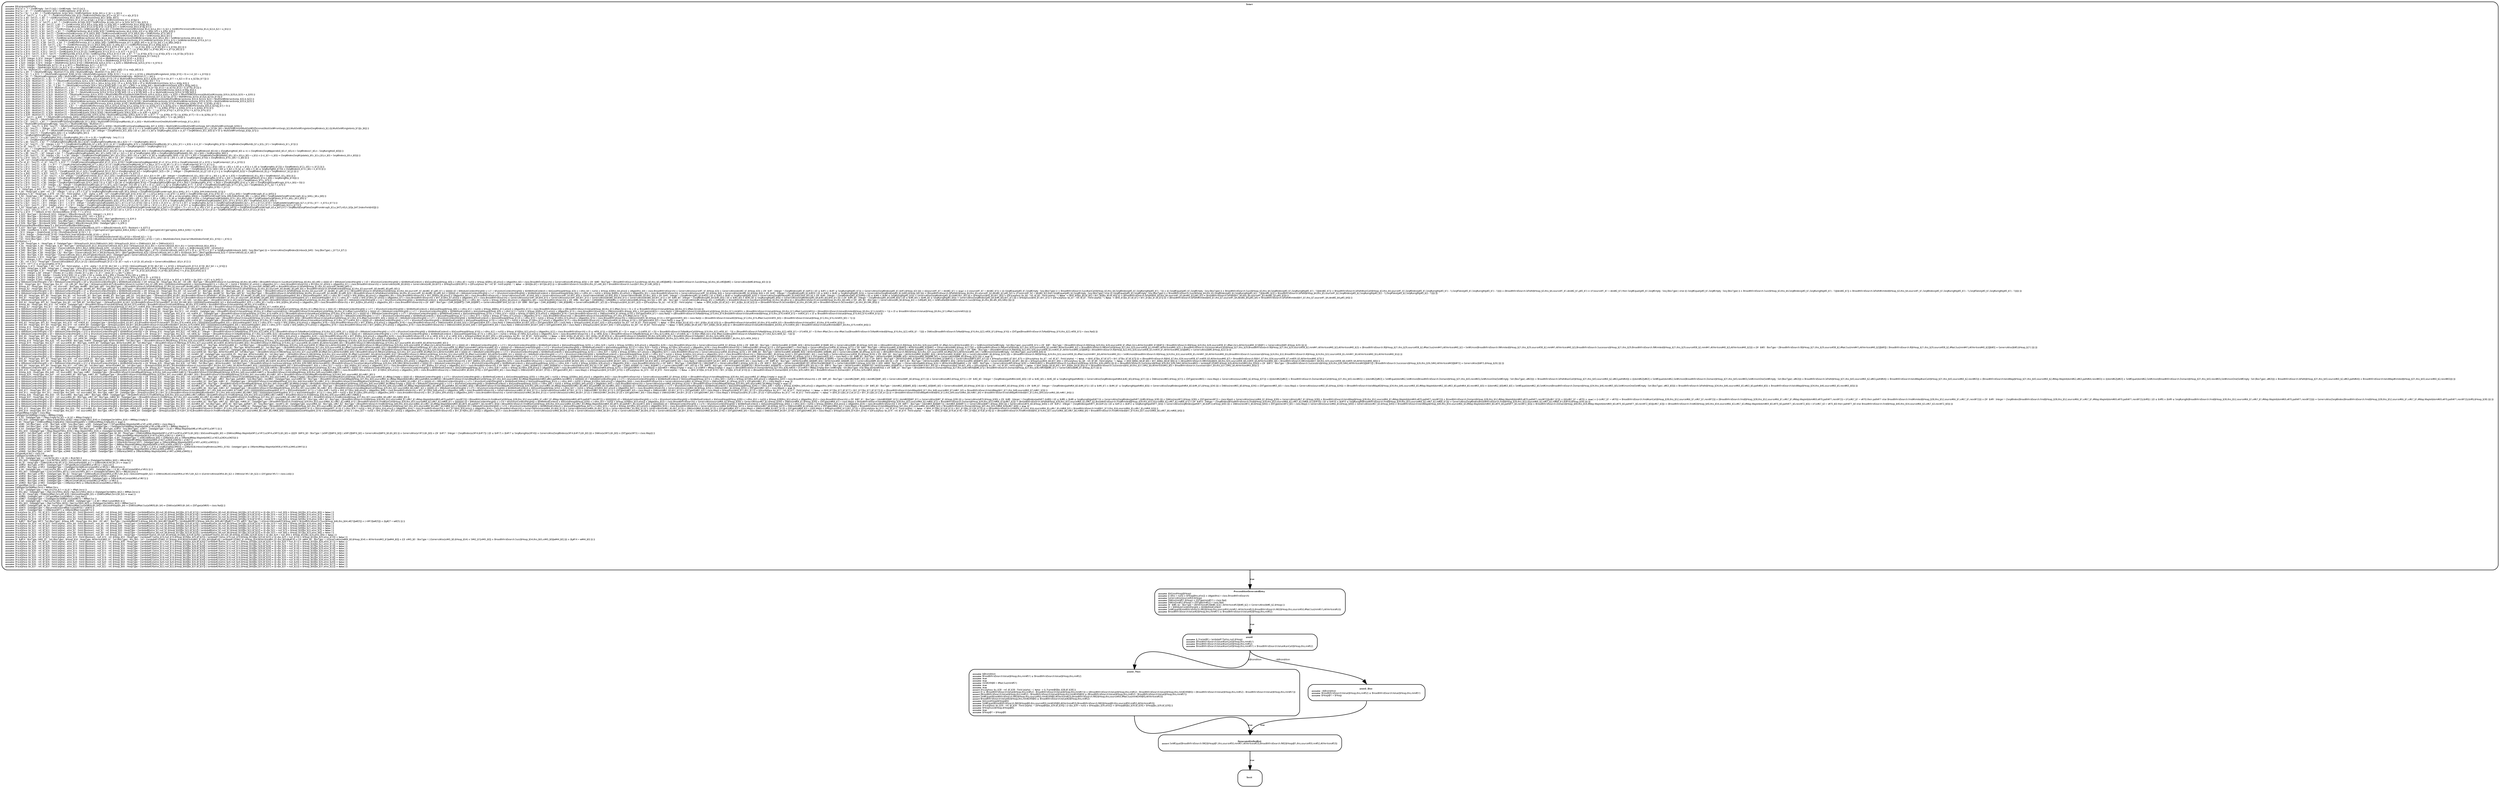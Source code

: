 digraph CFG {
	graph [center=true  ];
	node [ shape = box, style=rounded, fontsize=5 ];
	edge [ tailport=s, headport=n, fontsize=5 ];

	"$start" [ label=< 
		<FONT face="Arial Unicode MS">
		<FONT face="Arial Bold">$start</FONT>  <BR ALIGN="CENTER"/>
		<FONT face="Arial Bold">assume</FONT> $$Language$Dafny <BR ALIGN="LEFT"/>
		<FONT face="Arial Bold">assume</FONT> (&forall;&le;T&ge; o : T &bull; {Set#Empty : Set (T) [o]} ( &#172;Set#Empty : Set (T) [o] )) <BR ALIGN="LEFT"/>
		<FONT face="Arial Bold">assume</FONT> (&forall;&le;T&ge; r_$1 : T &bull; {Set#Singleton(r_$1)} ( Set#Singleton(r_$1)[r_$1] )) <BR ALIGN="LEFT"/>
		<FONT face="Arial Bold">assume</FONT> (&forall;&le;T&ge; r_$2 : T, o_$0 : T &bull; {Set#Singleton(r_$2)[o_$0]} ( Set#Singleton(r_$2)[o_$0] &hArr; (r_$2 = o_$0) )) <BR ALIGN="LEFT"/>
		<FONT face="Arial Bold">assume</FONT> (&forall;&le;T&ge; a : Set (T) , x : T, o_$1 : T &bull; {Set#UnionOne(a,x)[o_$1]} ( Set#UnionOne(a,x)[o_$1] &hArr; ((o_$1 = x) &or; a[o_$1]) )) <BR ALIGN="LEFT"/>
		<FONT face="Arial Bold">assume</FONT> (&forall;&le;T&ge; a_$0 : Set (T) , x_$0 : T &bull; {Set#UnionOne(a_$0,x_$0)} ( Set#UnionOne(a_$0,x_$0)[x_$0] )) <BR ALIGN="LEFT"/>
		<FONT face="Arial Bold">assume</FONT> (&forall;&le;T&ge; a_$1 : Set (T) , x_$1 : T, y : T &bull; {Set#UnionOne(a_$1,x_$1),a_$1[y]} ( a_$1[y] &rArr; Set#UnionOne(a_$1,x_$1)[y] )) <BR ALIGN="LEFT"/>
		<FONT face="Arial Bold">assume</FONT> (&forall;&le;T&ge; a_$2 : Set (T) , b : Set (T) , o_$2 : T &bull; {Set#Union(a_$2,b)[o_$2]} ( Set#Union(a_$2,b)[o_$2] &hArr; (a_$2[o_$2] &or; b[o_$2]) )) <BR ALIGN="LEFT"/>
		<FONT face="Arial Bold">assume</FONT> (&forall;&le;T&ge; a_$3 : Set (T) , b_$0 : Set (T) , y_$0 : T &bull; {Set#Union(a_$3,b_$0),a_$3[y_$0]} ( a_$3[y_$0] &rArr; Set#Union(a_$3,b_$0)[y_$0] )) <BR ALIGN="LEFT"/>
		<FONT face="Arial Bold">assume</FONT> (&forall;&le;T&ge; a_$4 : Set (T) , b_$1 : Set (T) , y_$1 : T &bull; {Set#Union(a_$4,b_$1),b_$1[y_$1]} ( b_$1[y_$1] &rArr; Set#Union(a_$4,b_$1)[y_$1] )) <BR ALIGN="LEFT"/>
		<FONT face="Arial Bold">assume</FONT> (&forall;&le;T&ge; a_$5 : Set (T) , b_$2 : Set (T)  &bull; {Set#Union(a_$5,b_$2)} ( Set#Disjoint(a_$5,b_$2) &rArr; ((Set#Difference(Set#Union(a_$5,b_$2),a_$5) = b_$2) &and; (Set#Difference(Set#Union(a_$5,b_$2),b_$2) = a_$5)) )) <BR ALIGN="LEFT"/>
		<FONT face="Arial Bold">assume</FONT> (&forall;&le;T&ge; a_$6 : Set (T) , b_$3 : Set (T) , o_$3 : T &bull; {Set#Intersection(a_$6,b_$3)[o_$3]} ( Set#Intersection(a_$6,b_$3)[o_$3] &hArr; (a_$6[o_$3] &and; b_$3[o_$3]) )) <BR ALIGN="LEFT"/>
		<FONT face="Arial Bold">assume</FONT> (&forall;&le;T&ge; a_$7 : Set (T) , b_$4 : Set (T)  &bull; {Set#Union(Set#Union(a_$7,b_$4),b_$4)} ( Set#Union(Set#Union(a_$7,b_$4),b_$4) = Set#Union(a_$7,b_$4) )) <BR ALIGN="LEFT"/>
		<FONT face="Arial Bold">assume</FONT> (&forall;&le;T&ge; a_$8 : Set (T) , b_$5 : Set (T)  &bull; {Set#Union(a_$8,Set#Union(a_$8,b_$5))} ( Set#Union(a_$8,Set#Union(a_$8,b_$5)) = Set#Union(a_$8,b_$5) )) <BR ALIGN="LEFT"/>
		<FONT face="Arial Bold">assume</FONT> (&forall;&le;T&ge; a_$9 : Set (T) , b_$6 : Set (T)  &bull; {Set#Intersection(Set#Intersection(a_$9,b_$6),b_$6)} ( Set#Intersection(Set#Intersection(a_$9,b_$6),b_$6) = Set#Intersection(a_$9,b_$6) )) <BR ALIGN="LEFT"/>
		<FONT face="Arial Bold">assume</FONT> (&forall;&le;T&ge; a_$10 : Set (T) , b_$7 : Set (T)  &bull; {Set#Intersection(a_$10,Set#Intersection(a_$10,b_$7))} ( Set#Intersection(a_$10,Set#Intersection(a_$10,b_$7)) = Set#Intersection(a_$10,b_$7) )) <BR ALIGN="LEFT"/>
		<FONT face="Arial Bold">assume</FONT> (&forall;&le;T&ge; a_$11 : Set (T) , b_$8 : Set (T) , o_$4 : T &bull; {Set#Difference(a_$11,b_$8)[o_$4]} ( Set#Difference(a_$11,b_$8)[o_$4] &hArr; (a_$11[o_$4] &and; (&#172;b_$8[o_$4])) )) <BR ALIGN="LEFT"/>
		<FONT face="Arial Bold">assume</FONT> (&forall;&le;T&ge; a_$12 : Set (T) , b_$9 : Set (T) , y_$2 : T &bull; {Set#Difference(a_$12,b_$9),b_$9[y_$2]} ( b_$9[y_$2] &rArr; (&#172;Set#Difference(a_$12,b_$9)[y_$2]) )) <BR ALIGN="LEFT"/>
		<FONT face="Arial Bold">assume</FONT> (&forall;&le;T&ge; a_$13 : Set (T) , b_$10 : Set (T)  &bull; {Set#Subset(a_$13,b_$10)} ( Set#Subset(a_$13,b_$10) &hArr; ((&forall;  o_$5 : T &bull; {a_$13[o_$5]} ( a_$13[o_$5] &rArr; b_$10[o_$5] ))) )) <BR ALIGN="LEFT"/>
		<FONT face="Arial Bold">assume</FONT> (&forall;&le;T&ge; a_$14 : Set (T) , b_$11 : Set (T)  &bull; {Set#Equal(a_$14,b_$11)} ( Set#Equal(a_$14,b_$11) &hArr; ((&forall;  o_$6 : T &bull; {a_$14[o_$6]} ( a_$14[o_$6] &hArr; b_$11[o_$6] ))) )) <BR ALIGN="LEFT"/>
		<FONT face="Arial Bold">assume</FONT> (&forall;&le;T&ge; a_$15 : Set (T) , b_$12 : Set (T)  &bull; {Set#Equal(a_$15,b_$12)} ( Set#Equal(a_$15,b_$12) &rArr; (a_$15 = b_$12) )) <BR ALIGN="LEFT"/>
		<FONT face="Arial Bold">assume</FONT> (&forall;&le;T&ge; a_$16 : Set (T) , b_$13 : Set (T)  &bull; {Set#Disjoint(a_$16,b_$13)} ( Set#Disjoint(a_$16,b_$13) &hArr; ((&forall;  o_$7 : T &bull; {a_$16[o_$7]} ( (&#172;a_$16[o_$7]) &or; (&#172;b_$13[o_$7]) ))) )) <BR ALIGN="LEFT"/>
		<FONT face="Arial Bold">assume</FONT> (&forall;&le;T&ge; a_$17 : Set (T) , tick : TickType &bull; {Set#Choose(a_$17,tick)} ( (&#172;(a_$17 = Set#Empty : Set (T) )) &rArr; a_$17[Set#Choose(a_$17,tick)] )) <BR ALIGN="LEFT"/>
		<FONT face="Arial Bold">assume</FONT> (&forall;  a_$18 : Integer, b_$14 : Integer &bull; {Math#min(a_$18,b_$14)} ( (a_$18 &le; b_$14) &hArr; (Math#min(a_$18,b_$14) = a_$18) )) <BR ALIGN="LEFT"/>
		<FONT face="Arial Bold">assume</FONT> (&forall;  a_$19 : Integer, b_$15 : Integer &bull; {Math#min(a_$19,b_$15)} ( (b_$15 &le; a_$19) &hArr; (Math#min(a_$19,b_$15) = b_$15) )) <BR ALIGN="LEFT"/>
		<FONT face="Arial Bold">assume</FONT> (&forall;  a_$20 : Integer, b_$16 : Integer &bull; {Math#min(a_$20,b_$16)} ( (Math#min(a_$20,b_$16) = a_$20) &or; (Math#min(a_$20,b_$16) = b_$16) )) <BR ALIGN="LEFT"/>
		<FONT face="Arial Bold">assume</FONT> (&forall;  a_$21 : Integer &bull; {Math#clip(a_$21)} ( (0 &le; a_$21) &rArr; (Math#clip(a_$21) = a_$21) )) <BR ALIGN="LEFT"/>
		<FONT face="Arial Bold">assume</FONT> (&forall;  a_$22 : Integer &bull; {Math#clip(a_$22)} ( (a_$22 &le; 0) &rArr; (Math#clip(a_$22) = 0) )) <BR ALIGN="LEFT"/>
		<FONT face="Arial Bold">assume</FONT> (&forall;&le;T&ge; ms : MultiSet (T)  &bull; {$IsGoodMultiSet(ms)} ( $IsGoodMultiSet(ms) &hArr; ((&forall;  o_$8 : T &bull; {ms[o_$8]} ( 0 &le; ms[o_$8] ))) )) <BR ALIGN="LEFT"/>
		<FONT face="Arial Bold">assume</FONT> (&forall;&le;T&ge; o_$9 : T &bull; {MultiSet#Empty : MultiSet (T) [o_$9]} ( MultiSet#Empty : MultiSet (T) [o_$9] = 0 )) <BR ALIGN="LEFT"/>
		<FONT face="Arial Bold">assume</FONT> (&forall;&le;T&ge; r_$3 : T, o_$10 : T &bull; {MultiSet#Singleton(r_$3)[o_$10]} ( ((MultiSet#Singleton(r_$3)[o_$10] = 1) &hArr; (r_$3 = o_$10)) &and; ((MultiSet#Singleton(r_$3)[o_$10] = 0) &hArr; (&#172;(r_$3 = o_$10))) )) <BR ALIGN="LEFT"/>
		<FONT face="Arial Bold">assume</FONT> (&forall;&le;T&ge; r_$4 : T &bull; {MultiSet#Singleton(r_$4)} ( MultiSet#Singleton(r_$4) = MultiSet#UnionOne(MultiSet#Empty : MultiSet (T) ,r_$4) )) <BR ALIGN="LEFT"/>
		<FONT face="Arial Bold">assume</FONT> (&forall;&le;T&ge; a_$23 : MultiSet (T) , x_$2 : T, o_$11 : T &bull; {MultiSet#UnionOne(a_$23,x_$2)[o_$11]} ( (0 &le; MultiSet#UnionOne(a_$23,x_$2)[o_$11]) &hArr; ((o_$11 = x_$2) &or; (0 &le; a_$23[o_$11])) )) <BR ALIGN="LEFT"/>
		<FONT face="Arial Bold">assume</FONT> (&forall;&le;T&ge; a_$24 : MultiSet (T) , x_$3 : T &bull; {MultiSet#UnionOne(a_$24,x_$3)} ( MultiSet#UnionOne(a_$24,x_$3)[x_$3] = (a_$24[x_$3] + 1) )) <BR ALIGN="LEFT"/>
		<FONT face="Arial Bold">assume</FONT> (&forall;&le;T&ge; a_$25 : MultiSet (T) , x_$4 : T, y_$3 : T &bull; {MultiSet#UnionOne(a_$25,x_$4),a_$25[y_$3]} ( (0 &le; a_$25[y_$3]) &rArr; (0 &le; MultiSet#UnionOne(a_$25,x_$4)[y_$3]) )) <BR ALIGN="LEFT"/>
		<FONT face="Arial Bold">assume</FONT> (&forall;&le;T&ge; a_$26 : MultiSet (T) , x_$5 : T, y_$4 : T &bull; {MultiSet#UnionOne(a_$26,x_$5),a_$26[y_$4]} ( (&#172;(x_$5 = y_$4)) &rArr; (a_$26[y_$4] = MultiSet#UnionOne(a_$26,x_$5)[y_$4]) )) <BR ALIGN="LEFT"/>
		<FONT face="Arial Bold">assume</FONT> (&forall;&le;T&ge; a_$27 : MultiSet (T) , b_$17 : MultiSet (T) , o_$12 : T &bull; {MultiSet#Union(a_$27,b_$17)[o_$12]} ( MultiSet#Union(a_$27,b_$17)[o_$12] = (a_$27[o_$12] + b_$17[o_$12]) )) <BR ALIGN="LEFT"/>
		<FONT face="Arial Bold">assume</FONT> (&forall;&le;T&ge; a_$28 : MultiSet (T) , b_$18 : MultiSet (T) , y_$5 : T &bull; {MultiSet#Union(a_$28,b_$18),a_$28[y_$5]} ( (0 &le; a_$28[y_$5]) &rArr; (0 &le; MultiSet#Union(a_$28,b_$18)[y_$5]) )) <BR ALIGN="LEFT"/>
		<FONT face="Arial Bold">assume</FONT> (&forall;&le;T&ge; a_$29 : MultiSet (T) , b_$19 : MultiSet (T) , y_$6 : T &bull; {MultiSet#Union(a_$29,b_$19),b_$19[y_$6]} ( (0 &le; b_$19[y_$6]) &rArr; (0 &le; MultiSet#Union(a_$29,b_$19)[y_$6]) )) <BR ALIGN="LEFT"/>
		<FONT face="Arial Bold">assume</FONT> (&forall;&le;T&ge; a_$30 : MultiSet (T) , b_$20 : MultiSet (T)  &bull; {MultiSet#Union(a_$30,b_$20)} ( (MultiSet#Difference(MultiSet#Union(a_$30,b_$20),a_$30) = b_$20) &and; (MultiSet#Difference(MultiSet#Union(a_$30,b_$20),b_$20) = a_$30) )) <BR ALIGN="LEFT"/>
		<FONT face="Arial Bold">assume</FONT> (&forall;&le;T&ge; a_$31 : MultiSet (T) , b_$21 : MultiSet (T) , o_$13 : T &bull; {MultiSet#Intersection(a_$31,b_$21)[o_$13]} ( MultiSet#Intersection(a_$31,b_$21)[o_$13] = Math#min(a_$31[o_$13],b_$21[o_$13]) )) <BR ALIGN="LEFT"/>
		<FONT face="Arial Bold">assume</FONT> (&forall;&le;T&ge; a_$32 : MultiSet (T) , b_$22 : MultiSet (T)  &bull; {MultiSet#Intersection(MultiSet#Intersection(a_$32,b_$22),b_$22)} ( MultiSet#Intersection(MultiSet#Intersection(a_$32,b_$22),b_$22) = MultiSet#Intersection(a_$32,b_$22) )) <BR ALIGN="LEFT"/>
		<FONT face="Arial Bold">assume</FONT> (&forall;&le;T&ge; a_$33 : MultiSet (T) , b_$23 : MultiSet (T)  &bull; {MultiSet#Intersection(a_$33,MultiSet#Intersection(a_$33,b_$23))} ( MultiSet#Intersection(a_$33,MultiSet#Intersection(a_$33,b_$23)) = MultiSet#Intersection(a_$33,b_$23) )) <BR ALIGN="LEFT"/>
		<FONT face="Arial Bold">assume</FONT> (&forall;&le;T&ge; a_$34 : MultiSet (T) , b_$24 : MultiSet (T) , o_$14 : T &bull; {MultiSet#Difference(a_$34,b_$24)[o_$14]} ( MultiSet#Difference(a_$34,b_$24)[o_$14] = Math#clip(a_$34[o_$14] - b_$24[o_$14]) )) <BR ALIGN="LEFT"/>
		<FONT face="Arial Bold">assume</FONT> (&forall;&le;T&ge; a_$35 : MultiSet (T) , b_$25 : MultiSet (T) , y_$7 : T &bull; {MultiSet#Difference(a_$35,b_$25),b_$25[y_$7],a_$35[y_$7]} ( (a_$35[y_$7] &le; b_$25[y_$7]) &rArr; (MultiSet#Difference(a_$35,b_$25)[y_$7] = 0) )) <BR ALIGN="LEFT"/>
		<FONT face="Arial Bold">assume</FONT> (&forall;&le;T&ge; a_$36 : MultiSet (T) , b_$26 : MultiSet (T)  &bull; {MultiSet#Subset(a_$36,b_$26)} ( MultiSet#Subset(a_$36,b_$26) &hArr; ((&forall;  o_$15 : T &bull; {a_$36[o_$15]} ( a_$36[o_$15] &le; b_$26[o_$15] ))) )) <BR ALIGN="LEFT"/>
		<FONT face="Arial Bold">assume</FONT> (&forall;&le;T&ge; a_$37 : MultiSet (T) , b_$27 : MultiSet (T)  &bull; {MultiSet#Equal(a_$37,b_$27)} ( MultiSet#Equal(a_$37,b_$27) &hArr; ((&forall;  o_$16 : T &bull; {a_$37[o_$16]} ( a_$37[o_$16] = b_$27[o_$16] ))) )) <BR ALIGN="LEFT"/>
		<FONT face="Arial Bold">assume</FONT> (&forall;&le;T&ge; a_$38 : MultiSet (T) , b_$28 : MultiSet (T)  &bull; {MultiSet#Equal(a_$38,b_$28)} ( MultiSet#Equal(a_$38,b_$28) &rArr; (a_$38 = b_$28) )) <BR ALIGN="LEFT"/>
		<FONT face="Arial Bold">assume</FONT> (&forall;&le;T&ge; a_$39 : MultiSet (T) , b_$29 : MultiSet (T)  &bull; {MultiSet#Disjoint(a_$39,b_$29)} ( MultiSet#Disjoint(a_$39,b_$29) &hArr; ((&forall;  o_$17 : T &bull; {a_$39[o_$17]} ( (a_$39[o_$17] = 0) &or; (b_$29[o_$17] = 0) ))) )) <BR ALIGN="LEFT"/>
		<FONT face="Arial Bold">assume</FONT> (&forall;&le;T&ge; s : Set (T) , a_$40 : T &bull; {MultiSet#FromSet(s)[a_$40]} ( ((MultiSet#FromSet(s)[a_$40] = 0) &hArr; (&#172;s[a_$40])) &and; ((MultiSet#FromSet(s)[a_$40] = 1) &hArr; s[a_$40]) )) <BR ALIGN="LEFT"/>
		<FONT face="Arial Bold">assume</FONT> (&forall;&le;T&ge; s_$0 : Seq (T)  &bull; {MultiSet#FromSeq(s_$0)} ( $IsGoodMultiSet(MultiSet#FromSeq(s_$0)) )) <BR ALIGN="LEFT"/>
		<FONT face="Arial Bold">assume</FONT> (&forall;&le;T&ge; s_$1 : Seq (T) , v_$0 : T &bull; {MultiSet#FromSeq(Seq#Build(s_$1,v_$0))} ( MultiSet#FromSeq(Seq#Build(s_$1,v_$0)) = MultiSet#UnionOne(MultiSet#FromSeq(s_$1),v_$0) )) <BR ALIGN="LEFT"/>
		<FONT face="Arial Bold">assume</FONT> (&forall;&le;T&ge; &bull; MultiSet#FromSeq(Seq#Empty : Seq (T) ) = MultiSet#Empty : MultiSet (T) ) <BR ALIGN="LEFT"/>
		<FONT face="Arial Bold">assume</FONT> (&forall;&le;T&ge; a_$41 : Seq (T) , b_$30 : Seq (T)  &bull; {MultiSet#FromSeq(Seq#Append(a_$41,b_$30))} ( MultiSet#FromSeq(Seq#Append(a_$41,b_$30)) = MultiSet#Union(MultiSet#FromSeq(a_$41),MultiSet#FromSeq(b_$30)) )) <BR ALIGN="LEFT"/>
		<FONT face="Arial Bold">assume</FONT> (&forall;&le;T&ge; s_$2 : Seq (T) , i : Integer, v_$1 : T, x_$6 : T &bull; {MultiSet#FromSeq(Seq#Update(s_$2,i,v_$1))[x_$6]} ( ((0 &le; i) &and; (i &le; Seq#Length(s_$2))) &rArr; (MultiSet#FromSeq(Seq#Update(s_$2,i,v_$1))[x_$6] = MultiSet#Union(MultiSet#Difference(MultiSet#FromSeq(s_$2),MultiSet#Singleton(Seq#Index(s_$2,i))),MultiSet#Singleton(v_$1))[x_$6]) )) <BR ALIGN="LEFT"/>
		<FONT face="Arial Bold">assume</FONT> (&forall;&le;T&ge; s_$3 : Seq (T) , x_$7 : T &bull; {MultiSet#FromSeq(s_$3)[x_$7]} ( ((&exist;  i_$0 : Integer &bull; {Seq#Index(s_$3,i_$0)} ( ((0 &le; i_$0) &and; (i_$0 &le; Seq#Length(s_$3))) &and; (x_$7 = Seq#Index(s_$3,i_$0)) ))) &hArr; (0 &le; MultiSet#FromSeq(s_$3)[x_$7]) )) <BR ALIGN="LEFT"/>
		<FONT face="Arial Bold">assume</FONT> (&forall;&le;T&ge; s_$4 : Seq (T)  &bull; {Seq#Length(s_$4)} ( 0 &le; Seq#Length(s_$4) )) <BR ALIGN="LEFT"/>
		<FONT face="Arial Bold">assume</FONT> (&forall;&le;T&ge; &bull; Seq#Length(Seq#Empty : Seq (T) ) = 0) <BR ALIGN="LEFT"/>
		<FONT face="Arial Bold">assume</FONT> (&forall;&le;T&ge; s_$5 : Seq (T)  &bull; {Seq#Length(s_$5)} ( (Seq#Length(s_$5) = 0) &rArr; (s_$5 = Seq#Empty : Seq (T) ) )) <BR ALIGN="LEFT"/>
		<FONT face="Arial Bold">assume</FONT> (&forall;&le;T&ge; t : T &bull; {Seq#Length(Seq#Singleton(t))} ( Seq#Length(Seq#Singleton(t)) = 1 )) <BR ALIGN="LEFT"/>
		<FONT face="Arial Bold">assume</FONT> (&forall;&le;T&ge; s_$6 : Seq (T) , v_$2 : T &bull; {Seq#Length(Seq#Build(s_$6,v_$2))} ( Seq#Length(Seq#Build(s_$6,v_$2)) = (1 + Seq#Length(s_$6)) )) <BR ALIGN="LEFT"/>
		<FONT face="Arial Bold">assume</FONT> (&forall;&le;T&ge; s_$7 : Seq (T) , i_$1 : Integer, v_$3 : T &bull; {Seq#Index(Seq#Build(s_$7,v_$3),i_$1)} ( ((i_$1 = Seq#Length(s_$7)) &rArr; (Seq#Index(Seq#Build(s_$7,v_$3),i_$1) = v_$3)) &and; ((&#172;(i_$1 = Seq#Length(s_$7))) &rArr; (Seq#Index(Seq#Build(s_$7,v_$3),i_$1) = Seq#Index(s_$7,i_$1))) )) <BR ALIGN="LEFT"/>
		<FONT face="Arial Bold">assume</FONT> (&forall;&le;T&ge; s0 : Seq (T) , s1 : Seq (T)  &bull; {Seq#Length(Seq#Append(s0,s1))} ( Seq#Length(Seq#Append(s0,s1)) = (Seq#Length(s0) + Seq#Length(s1)) )) <BR ALIGN="LEFT"/>
		<FONT face="Arial Bold">assume</FONT> (&forall;&le;T&ge; t_$0 : T &bull; {Seq#Index(Seq#Singleton(t_$0),0)} ( Seq#Index(Seq#Singleton(t_$0),0) = t_$0 )) <BR ALIGN="LEFT"/>
		<FONT face="Arial Bold">assume</FONT> (&forall;&le;T&ge; s0_$0 : Seq (T) , s1_$0 : Seq (T) , n : Integer &bull; {Seq#Index(Seq#Append(s0_$0,s1_$0),n)} ( ((n &le; Seq#Length(s0_$0)) &rArr; (Seq#Index(Seq#Append(s0_$0,s1_$0),n) = Seq#Index(s0_$0,n))) &and; ((Seq#Length(s0_$0) &le; n) &rArr; (Seq#Index(Seq#Append(s0_$0,s1_$0),n) = Seq#Index(s1_$0,n - Seq#Length(s0_$0)))) )) <BR ALIGN="LEFT"/>
		<FONT face="Arial Bold">assume</FONT> (&forall;&le;T&ge; s_$8 : Seq (T) , i_$2 : Integer, v_$4 : T &bull; {Seq#Length(Seq#Update(s_$8,i_$2,v_$4))} ( ((0 &le; i_$2) &and; (i_$2 &le; Seq#Length(s_$8))) &rArr; (Seq#Length(Seq#Update(s_$8,i_$2,v_$4)) = Seq#Length(s_$8)) )) <BR ALIGN="LEFT"/>
		<FONT face="Arial Bold">assume</FONT> (&forall;&le;T&ge; s_$9 : Seq (T) , i_$3 : Integer, v_$5 : T, n_$0 : Integer &bull; {Seq#Index(Seq#Update(s_$9,i_$3,v_$5),n_$0)} ( ((0 &le; n_$0) &and; (n_$0 &le; Seq#Length(s_$9))) &rArr; (((i_$3 = n_$0) &rArr; (Seq#Index(Seq#Update(s_$9,i_$3,v_$5),n_$0) = v_$5)) &and; ((&#172;(i_$3 = n_$0)) &rArr; (Seq#Index(Seq#Update(s_$9,i_$3,v_$5),n_$0) = Seq#Index(s_$9,n_$0)))) )) <BR ALIGN="LEFT"/>
		<FONT face="Arial Bold">assume</FONT> (&forall;&le;T&ge; s_$10 : Seq (T) , x_$8 : T &bull; {Seq#Contains(s_$10,x_$8)} ( Seq#Contains(s_$10,x_$8) &hArr; ((&exist;  i_$4 : Integer &bull; {Seq#Index(s_$10,i_$4)} ( ((0 &le; i_$4) &and; (i_$4 &le; Seq#Length(s_$10))) &and; (Seq#Index(s_$10,i_$4) = x_$8) ))) )) <BR ALIGN="LEFT"/>
		<FONT face="Arial Bold">assume</FONT> (&forall;  x_$9 : ref &bull; {Seq#Contains(Seq#Empty : Seq (ref) ,x_$9)} ( &#172;Seq#Contains(Seq#Empty : Seq (ref) ,x_$9) )) <BR ALIGN="LEFT"/>
		<FONT face="Arial Bold">assume</FONT> (&forall;&le;T&ge; s0_$1 : Seq (T) , s1_$1 : Seq (T) , x_$10 : T &bull; {Seq#Contains(Seq#Append(s0_$1,s1_$1),x_$10)} ( Seq#Contains(Seq#Append(s0_$1,s1_$1),x_$10) &hArr; (Seq#Contains(s0_$1,x_$10) &or; Seq#Contains(s1_$1,x_$10)) )) <BR ALIGN="LEFT"/>
		<FONT face="Arial Bold">assume</FONT> (&forall;&le;T&ge; s_$11 : Seq (T) , v_$6 : T, x_$11 : T &bull; {Seq#Contains(Seq#Build(s_$11,v_$6),x_$11)} ( Seq#Contains(Seq#Build(s_$11,v_$6),x_$11) &hArr; ((v_$6 = x_$11) &or; Seq#Contains(s_$11,x_$11)) )) <BR ALIGN="LEFT"/>
		<FONT face="Arial Bold">assume</FONT> (&forall;&le;T&ge; s_$12 : Seq (T) , n_$1 : Integer, x_$12 : T &bull; {Seq#Contains(Seq#Take(s_$12,n_$1),x_$12)} ( Seq#Contains(Seq#Take(s_$12,n_$1),x_$12) &hArr; ((&exist;  i_$5 : Integer &bull; {Seq#Index(s_$12,i_$5)} ( (((0 &le; i_$5) &and; (i_$5 &le; n_$1)) &and; (i_$5 &le; Seq#Length(s_$12))) &and; (Seq#Index(s_$12,i_$5) = x_$12) ))) )) <BR ALIGN="LEFT"/>
		<FONT face="Arial Bold">assume</FONT> (&forall;&le;T&ge; s_$13 : Seq (T) , n_$2 : Integer, x_$13 : T &bull; {Seq#Contains(Seq#Drop(s_$13,n_$2),x_$13)} ( Seq#Contains(Seq#Drop(s_$13,n_$2),x_$13) &hArr; ((&exist;  i_$6 : Integer &bull; {Seq#Index(s_$13,i_$6)} ( (((0 &le; n_$2) &and; (n_$2 &le; i_$6)) &and; (i_$6 &le; Seq#Length(s_$13))) &and; (Seq#Index(s_$13,i_$6) = x_$13) ))) )) <BR ALIGN="LEFT"/>
		<FONT face="Arial Bold">assume</FONT> (&forall;&le;T&ge; s0_$2 : Seq (T) , s1_$2 : Seq (T)  &bull; {Seq#Equal(s0_$2,s1_$2)} ( Seq#Equal(s0_$2,s1_$2) &hArr; ((Seq#Length(s0_$2) = Seq#Length(s1_$2)) &and; ((&forall;  j : Integer &bull; {Seq#Index(s0_$2,j)} ( ((0 &le; j) &and; (j &le; Seq#Length(s0_$2))) &rArr; (Seq#Index(s0_$2,j) = Seq#Index(s1_$2,j)) )))) )) <BR ALIGN="LEFT"/>
		<FONT face="Arial Bold">assume</FONT> (&forall;&le;T&ge; a_$42 : Seq (T) , b_$31 : Seq (T)  &bull; {Seq#Equal(a_$42,b_$31)} ( Seq#Equal(a_$42,b_$31) &rArr; (a_$42 = b_$31) )) <BR ALIGN="LEFT"/>
		<FONT face="Arial Bold">assume</FONT> (&forall;&le;T&ge; s0_$3 : Seq (T) , s1_$3 : Seq (T) , n_$3 : Integer &bull; {Seq#SameUntil(s0_$3,s1_$3,n_$3)} ( Seq#SameUntil(s0_$3,s1_$3,n_$3) &hArr; ((&forall;  j_$0 : Integer &bull; {Seq#Index(s0_$3,j_$0)} ( ((0 &le; j_$0) &and; (j_$0 &le; n_$3)) &rArr; (Seq#Index(s0_$3,j_$0) = Seq#Index(s1_$3,j_$0)) ))) )) <BR ALIGN="LEFT"/>
		<FONT face="Arial Bold">assume</FONT> (&forall;&le;T&ge; s_$14 : Seq (T) , n_$4 : Integer &bull; {Seq#Length(Seq#Take(s_$14,n_$4))} ( (0 &le; n_$4) &rArr; (((n_$4 &le; Seq#Length(s_$14)) &rArr; (Seq#Length(Seq#Take(s_$14,n_$4)) = n_$4)) &and; ((Seq#Length(s_$14) &le; n_$4) &rArr; (Seq#Length(Seq#Take(s_$14,n_$4)) = Seq#Length(s_$14)))) )) <BR ALIGN="LEFT"/>
		<FONT face="Arial Bold">assume</FONT> (&forall;&le;T&ge; s_$15 : Seq (T) , n_$5 : Integer, j_$1 : Integer &bull; {Seq#Index(Seq#Take(s_$15,n_$5),j_$1)} {:weight  25}( (((0 &le; j_$1) &and; (j_$1 &le; n_$5)) &and; (j_$1 &le; Seq#Length(s_$15))) &rArr; (Seq#Index(Seq#Take(s_$15,n_$5),j_$1) = Seq#Index(s_$15,j_$1)) )) <BR ALIGN="LEFT"/>
		<FONT face="Arial Bold">assume</FONT> (&forall;&le;T&ge; s_$16 : Seq (T) , n_$6 : Integer &bull; {Seq#Length(Seq#Drop(s_$16,n_$6))} ( (0 &le; n_$6) &rArr; (((n_$6 &le; Seq#Length(s_$16)) &rArr; (Seq#Length(Seq#Drop(s_$16,n_$6)) = (Seq#Length(s_$16) - n_$6))) &and; ((Seq#Length(s_$16) &le; n_$6) &rArr; (Seq#Length(Seq#Drop(s_$16,n_$6)) = 0))) )) <BR ALIGN="LEFT"/>
		<FONT face="Arial Bold">assume</FONT> (&forall;&le;T&ge; s_$17 : Seq (T) , n_$7 : Integer, j_$2 : Integer &bull; {Seq#Index(Seq#Drop(s_$17,n_$7),j_$2)} {:weight  25}( (((0 &le; n_$7) &and; (0 &le; j_$2)) &and; (j_$2 &le; (Seq#Length(s_$17) - n_$7))) &rArr; (Seq#Index(Seq#Drop(s_$17,n_$7),j_$2) = Seq#Index(s_$17,j_$2 + n_$7)) )) <BR ALIGN="LEFT"/>
		<FONT face="Arial Bold">assume</FONT> (&forall;&le;T&ge; s_$18 : Seq (T) , t_$1 : Seq (T)  &bull; {Seq#Append(s_$18,t_$1)} ( (Seq#Take(Seq#Append(s_$18,t_$1),Seq#Length(s_$18)) = s_$18) &and; (Seq#Drop(Seq#Append(s_$18,t_$1),Seq#Length(s_$18)) = t_$1) )) <BR ALIGN="LEFT"/>
		<FONT face="Arial Bold">assume</FONT> (&forall;  h : HeapType, a_$43 : ref &bull; {Seq#Length(Seq#FromArray(h,a_$43))} ( Seq#Length(Seq#FromArray(h,a_$43)) = array.Length(a_$43) )) <BR ALIGN="LEFT"/>
		<FONT face="Arial Bold">assume</FONT> (&forall;  h_$0 : HeapType, a_$44 : ref, i_$7 : Integer &bull; ( ((0 &le; i_$7) &and; (i_$7 &le; Seq#Length(Seq#FromArray(h_$0,a_$44)))) &rArr; (Seq#Index(Seq#FromArray(h_$0,a_$44),i_$7) = h_$0[a_$44,IndexField(i_$7)]) )) <BR ALIGN="LEFT"/>
		<FONT face="Arial Bold">assume</FONT> (&forall;&le;alpha&ge; h_$1 : HeapType, o_$18 : ref, f_$1 : Field (alpha) , v_$7 : alpha, a_$45 : ref &bull; {Seq#FromArray(h_$1[o_$18,f_$1 := v_$7],a_$45)} ( (&#172;(o_$18 = a_$45)) &rArr; (Seq#FromArray(h_$1[o_$18,f_$1 := v_$7],a_$45) = Seq#FromArray(h_$1,a_$45)) )) <BR ALIGN="LEFT"/>
		<FONT face="Arial Bold">assume</FONT> (&forall;  h_$2 : HeapType, i_$8 : Integer, v_$8 : BoxType, a_$46 : ref &bull; {Seq#FromArray(h_$2[a_$46,IndexField(i_$8) := v_$8],a_$46)} ( ((0 &le; i_$8) &and; (i_$8 &le; array.Length(a_$46))) &rArr; (Seq#FromArray(h_$2[a_$46,IndexField(i_$8) := v_$8],a_$46) = Seq#Update(Seq#FromArray(h_$2,a_$46),i_$8,v_$8)) )) <BR ALIGN="LEFT"/>
		<FONT face="Arial Bold">assume</FONT> (&forall;&le;T&ge; s_$19 : Seq (T) , i_$9 : Integer, v_$9 : T, n_$8 : Integer &bull; {Seq#Take(Seq#Update(s_$19,i_$9,v_$9),n_$8)} ( (((0 &le; i_$9) &and; (i_$9 &le; n_$8)) &and; (n_$8 &le; Seq#Length(s_$19))) &rArr; (Seq#Take(Seq#Update(s_$19,i_$9,v_$9),n_$8) = Seq#Update(Seq#Take(s_$19,n_$8),i_$9,v_$9)) )) <BR ALIGN="LEFT"/>
		<FONT face="Arial Bold">assume</FONT> (&forall;&le;T&ge; s_$20 : Seq (T) , i_$10 : Integer, v_$10 : T, n_$9 : Integer &bull; {Seq#Take(Seq#Update(s_$20,i_$10,v_$10),n_$9)} ( ((n_$9 &le; i_$10) &and; (i_$10 &le; Seq#Length(s_$20))) &rArr; (Seq#Take(Seq#Update(s_$20,i_$10,v_$10),n_$9) = Seq#Take(s_$20,n_$9)) )) <BR ALIGN="LEFT"/>
		<FONT face="Arial Bold">assume</FONT> (&forall;&le;T&ge; s_$21 : Seq (T) , i_$11 : Integer, v_$11 : T, n_$10 : Integer &bull; {Seq#Drop(Seq#Update(s_$21,i_$11,v_$11),n_$10)} ( (((0 &le; n_$10) &and; (n_$10 &le; i_$11)) &and; (i_$11 &le; Seq#Length(s_$21))) &rArr; (Seq#Drop(Seq#Update(s_$21,i_$11,v_$11),n_$10) = Seq#Update(Seq#Drop(s_$21,n_$10),i_$11 - n_$10,v_$11)) )) <BR ALIGN="LEFT"/>
		<FONT face="Arial Bold">assume</FONT> (&forall;&le;T&ge; s_$22 : Seq (T) , i_$12 : Integer, v_$12 : T, n_$11 : Integer &bull; {Seq#Drop(Seq#Update(s_$22,i_$12,v_$12),n_$11)} ( (((0 &le; i_$12) &and; (i_$12 &le; n_$11)) &and; (n_$11 &le; Seq#Length(s_$22))) &rArr; (Seq#Drop(Seq#Update(s_$22,i_$12,v_$12),n_$11) = Seq#Drop(s_$22,n_$11)) )) <BR ALIGN="LEFT"/>
		<FONT face="Arial Bold">assume</FONT> (&forall;  h_$3 : HeapType, a_$47 : ref, n0 : Integer, n1 : Integer &bull; {Seq#Take(Seq#FromArray(h_$3,a_$47),n0),Seq#Take(Seq#FromArray(h_$3,a_$47),n1)} ( ((((n0 + 1) = n1) &and; (0 &le; n0)) &and; (n1 &le; array.Length(a_$47))) &rArr; (Seq#Take(Seq#FromArray(h_$3,a_$47),n1) = Seq#Build(Seq#Take(Seq#FromArray(h_$3,a_$47),n0),h_$3[a_$47,IndexField(n0)])) )) <BR ALIGN="LEFT"/>
		<FONT face="Arial Bold">assume</FONT> (&forall;&le;T&ge; s_$23 : Seq (T) , v_$13 : T, n_$12 : Integer &bull; {Seq#Drop(Seq#Build(s_$23,v_$13),n_$12)} ( ((0 &le; n_$12) &and; (n_$12 &le; Seq#Length(s_$23))) &rArr; (Seq#Drop(Seq#Build(s_$23,v_$13),n_$12) = Seq#Build(Seq#Drop(s_$23,n_$12),v_$13)) )) <BR ALIGN="LEFT"/>
		<FONT face="Arial Bold">assume</FONT> (&forall;&le;T&ge; x_$14 : T &bull; {$Box(x_$14)} ( $Unbox($Box(x_$14)) : T = x_$14 )) <BR ALIGN="LEFT"/>
		<FONT face="Arial Bold">assume</FONT> (&forall;  b_$32 : BoxType &bull; {$Unbox(b_$32) : Integer} ( $Box($Unbox(b_$32) : Integer) = b_$32 )) <BR ALIGN="LEFT"/>
		<FONT face="Arial Bold">assume</FONT> (&forall;  b_$33 : BoxType &bull; {$Unbox(b_$33) : ref} ( $Box($Unbox(b_$33) : ref) = b_$33 )) <BR ALIGN="LEFT"/>
		<FONT face="Arial Bold">assume</FONT> (&forall;  b_$34 : BoxType &bull; {$Unbox(b_$34) : [BoxType]Boolean} ( $Box($Unbox(b_$34) : [BoxType]Boolean) = b_$34 )) <BR ALIGN="LEFT"/>
		<FONT face="Arial Bold">assume</FONT> (&forall;  b_$35 : BoxType &bull; {$Unbox(b_$35) : Seq (BoxType) } ( $Box($Unbox(b_$35) : Seq (BoxType) ) = b_$35 )) <BR ALIGN="LEFT"/>
		<FONT face="Arial Bold">assume</FONT> (&forall;  b_$36 : BoxType &bull; {$Unbox(b_$36) : DatatypeType} ( $Box($Unbox(b_$36) : DatatypeType) = b_$36 )) <BR ALIGN="LEFT"/>
		<FONT face="Arial Bold">assume</FONT> $IsCanonicalBoolBox($Box(<FONT face="Arial Bold">false</FONT>)) &and; $IsCanonicalBoolBox($Box(<FONT face="Arial Bold">true</FONT>)) <BR ALIGN="LEFT"/>
		<FONT face="Arial Bold">assume</FONT> (&forall;  b_$37 : BoxType &bull; {$Unbox(b_$37) : Boolean} ( $IsCanonicalBoolBox(b_$37) &rArr; ($Box($Unbox(b_$37) : Boolean) = b_$37) )) <BR ALIGN="LEFT"/>
		<FONT face="Arial Bold">assume</FONT> (&forall;  a_$48 : ClassName, b_$38 : ClassName &bull; {TypeTuple(a_$48,b_$38)} ( (TypeTupleCar(TypeTuple(a_$48,b_$38)) = a_$48) &and; (TypeTupleCdr(TypeTuple(a_$48,b_$38)) = b_$38) )) <BR ALIGN="LEFT"/>
		<FONT face="Arial Bold">assume</FONT> (&forall;  i_$13 : Integer &bull; {IndexField(i_$13)} ( FDim(IndexField(i_$13)) = 1 )) <BR ALIGN="LEFT"/>
		<FONT face="Arial Bold">assume</FONT> (&forall;  i_$14 : Integer &bull; {IndexField(i_$14)} ( IndexField_Inverse(IndexField(i_$14)) = i_$14 )) <BR ALIGN="LEFT"/>
		<FONT face="Arial Bold">assume</FONT> (&forall;  f_$2 : Field (BoxType) , i_$15 : Integer &bull; {MultiIndexField(f_$2,i_$15)} ( FDim(MultiIndexField(f_$2,i_$15)) = (FDim(f_$2) + 1) )) <BR ALIGN="LEFT"/>
		<FONT face="Arial Bold">assume</FONT> (&forall;  f_$3 : Field (BoxType) , i_$16 : Integer &bull; {MultiIndexField(f_$3,i_$16)} ( (MultiIndexField_Inverse0(MultiIndexField(f_$3,i_$16)) = f_$3) &and; (MultiIndexField_Inverse1(MultiIndexField(f_$3,i_$16)) = i_$16) )) <BR ALIGN="LEFT"/>
		<FONT face="Arial Bold">assume</FONT> FDim(alloc) = 0 <BR ALIGN="LEFT"/>
		<FONT face="Arial Bold">assume</FONT> (&forall;  h_$4 : HeapType, k : HeapType, d : DatatypeType &bull; {$HeapSucc(h_$4,k),DtAlloc(d,h_$4)} ( $HeapSucc(h_$4,k) &rArr; (DtAlloc(d,h_$4) &rArr; DtAlloc(d,k)) )) <BR ALIGN="LEFT"/>
		<FONT face="Arial Bold">assume</FONT> (&forall;  h_$5 : HeapType, k_$0 : HeapType, d_$0 : BoxType &bull; {$HeapSucc(h_$5,k_$0),GenericAlloc(d_$0,h_$5)} ( $HeapSucc(h_$5,k_$0) &rArr; (GenericAlloc(d_$0,h_$5) &rArr; GenericAlloc(d_$0,k_$0)) )) <BR ALIGN="LEFT"/>
		<FONT face="Arial Bold">assume</FONT> (&forall;  b_$39 : BoxType, h_$6 : HeapType &bull; {GenericAlloc(b_$39,h_$6),h_$6[$Unbox(b_$39) : ref,alloc]} ( GenericAlloc(b_$39,h_$6) &rArr; (($Unbox(b_$39) : ref = null) &or; h_$6[$Unbox(b_$39) : ref,alloc]) )) <BR ALIGN="LEFT"/>
		<FONT face="Arial Bold">assume</FONT> (&forall;  b_$40 : BoxType, h_$7 : HeapType, i_$17 : Integer &bull; {GenericAlloc(b_$40,h_$7),Seq#Index($Unbox(b_$40) : Seq (BoxType) ,i_$17)} ( ((GenericAlloc(b_$40,h_$7) &and; (0 &le; i_$17)) &and; (i_$17 &le; Seq#Length($Unbox(b_$40) : Seq (BoxType) ))) &rArr; GenericAlloc(Seq#Index($Unbox(b_$40) : Seq (BoxType) ,i_$17),h_$7) )) <BR ALIGN="LEFT"/>
		<FONT face="Arial Bold">assume</FONT> (&forall;  b_$41 : BoxType, h_$8 : HeapType, t_$2 : BoxType &bull; {GenericAlloc(b_$41,h_$8),$Unbox(b_$41) : [BoxType]Boolean[t_$2]} ( (GenericAlloc(b_$41,h_$8) &and; $Unbox(b_$41) : [BoxType]Boolean[t_$2]) &rArr; GenericAlloc(t_$2,h_$8) )) <BR ALIGN="LEFT"/>
		<FONT face="Arial Bold">assume</FONT> (&forall;  b_$42 : BoxType, h_$9 : HeapType &bull; {GenericAlloc(b_$42,h_$9),DtType($Unbox(b_$42) : DatatypeType)} ( GenericAlloc(b_$42,h_$9) &rArr; DtAlloc($Unbox(b_$42) : DatatypeType,h_$9) )) <BR ALIGN="LEFT"/>
		<FONT face="Arial Bold">assume</FONT> (&forall;  b_$43 : Boolean, h_$10 : HeapType &bull; ( $IsGoodHeap(h_$10) &rArr; GenericAlloc($Box(b_$43),h_$10) )) <BR ALIGN="LEFT"/>
		<FONT face="Arial Bold">assume</FONT> (&forall;  x_$15 : Integer, h_$11 : HeapType &bull; ( $IsGoodHeap(h_$11) &rArr; GenericAlloc($Box(x_$15),h_$11) )) <BR ALIGN="LEFT"/>
		<FONT face="Arial Bold">assume</FONT> (&forall;  r_$5 : ref, h_$12 : HeapType &bull; {GenericAlloc($Box(r_$5),h_$12)} ( ($IsGoodHeap(h_$12) &and; ((r_$5 = null) &or; h_$12[r_$5,alloc])) &rArr; GenericAlloc($Box(r_$5),h_$12) )) <BR ALIGN="LEFT"/>
		<FONT face="Arial Bold">assume</FONT> (&forall;  o_$19 : ref &bull; ( 0 &le; array.Length(o_$19) )) <BR ALIGN="LEFT"/>
		<FONT face="Arial Bold">assume</FONT> (&forall;&le;alpha&ge; h_$13 : HeapType, r_$6 : ref, f_$4 : Field (alpha) , x_$16 : alpha &bull; {h_$13[r_$6,f_$4 := x_$16]} ( $IsGoodHeap(h_$13[r_$6,f_$4 := x_$16]) &rArr; $HeapSucc(h_$13,h_$13[r_$6,f_$4 := x_$16]) )) <BR ALIGN="LEFT"/>
		<FONT face="Arial Bold">assume</FONT> (&forall;  a_$49 : HeapType, b_$44 : HeapType, c : HeapType &bull; {$HeapSucc(a_$49,b_$44),$HeapSucc(b_$44,c)} ( ($HeapSucc(a_$49,b_$44) &and; $HeapSucc(b_$44,c)) &rArr; $HeapSucc(a_$49,c) )) <BR ALIGN="LEFT"/>
		<FONT face="Arial Bold">assume</FONT> (&forall;  h_$14 : HeapType, k_$1 : HeapType &bull; {$HeapSucc(h_$14,k_$1)} ( $HeapSucc(h_$14,k_$1) &rArr; ((&forall;  o_$20 : ref &bull; {k_$1[o_$20,alloc]} ( h_$14[o_$20,alloc] &rArr; k_$1[o_$20,alloc] ))) )) <BR ALIGN="LEFT"/>
		<FONT face="Arial Bold">assume</FONT> (&forall;  x_$17 : Integer, y_$8 : Integer &bull; {mod(x_$17,y_$8)} ( mod(x_$17,y_$8) = (x_$17 - (div(x_$17,y_$8) * y_$8)) )) <BR ALIGN="LEFT"/>
		<FONT face="Arial Bold">assume</FONT> (&forall;  x_$18 : Integer, y_$9 : Integer &bull; {mod(x_$18,y_$9)} ( (0 &le; y_$9) &rArr; ((0 &le; mod(x_$18,y_$9)) &and; (mod(x_$18,y_$9) &le; y_$9)) )) <BR ALIGN="LEFT"/>
		<FONT face="Arial Bold">assume</FONT> (&forall;  x_$19 : Integer, y_$10 : Integer &bull; {mod(x_$19,y_$10)} ( (y_$10 &le; 0) &rArr; ((0 &le; mod(x_$19,y_$10)) &and; (mod(x_$19,y_$10) &le; (0 - y_$10))) )) <BR ALIGN="LEFT"/>
		<FONT face="Arial Bold">assume</FONT> (&forall;  a_$50 : Integer, b_$45 : Integer, d_$1 : Integer &bull; {mod(a_$50,d_$1),mod(b_$45,d_$1)} ( (((2 &le; d_$1) &and; (mod(a_$50,d_$1) = mod(b_$45,d_$1))) &and; (a_$50 &le; b_$45)) &rArr; ((a_$50 + d_$1) &le; b_$45) )) <BR ALIGN="LEFT"/>
		<FONT face="Arial Bold">assume</FONT> ((0 &le; $ModuleContextHeight) &or; ((0 = $ModuleContextHeight) &and; ((0 &le; $FunctionContextHeight) &or; $InMethodContext))) &rArr; ((&forall;  $Heap_$0 : HeapType, this_$0 : ref, x#0 : BoxType &bull; {BreadthFirstSearch.Succ($Heap_$0,this_$0,x#0)} ( (BreadthFirstSearch.Succ#canCall($Heap_$0,this_$0,x#0) &or; ((((((((&#172;(0 = $ModuleContextHeight)) &or; (&#172;(0 = $FunctionContextHeight))) &or; $InMethodContext) &and; $IsGoodHeap($Heap_$0)) &and; (&#172;(this_$0 = null))) &and; $Heap_$0[this_$0,alloc]) &and; (dtype(this_$0) = class.BreadthFirstSearch)) &and; GenericAlloc(x#0,$Heap_$0))) &rArr; ((&forall;  $t#0 : BoxType &bull; {BreadthFirstSearch.Succ($Heap_$0,this_$0,x#0)[$t#0]} ( BreadthFirstSearch.Succ($Heap_$0,this_$0,x#0)[$t#0] &rArr; GenericAlloc($t#0,$Heap_$0) ))) ))) <BR ALIGN="LEFT"/>
		<FONT face="Arial Bold">assume</FONT> (&forall;  $h0 : HeapType, $h1 : HeapType, this_$1 : ref, x#0_$0 : BoxType &bull; {$HeapSucc($h0,$h1),BreadthFirstSearch.Succ($h1,this_$1,x#0_$0)} ( ((((((((($IsGoodHeap($h0) &and; $IsGoodHeap($h1)) &and; (&#172;(this_$1 = null))) &and; $h0[this_$1,alloc]) &and; (dtype(this_$1) = class.BreadthFirstSearch)) &and; $h1[this_$1,alloc]) &and; (dtype(this_$1) = class.BreadthFirstSearch)) &and; GenericAlloc(x#0_$0,$h0)) &and; GenericAlloc(x#0_$0,$h1)) &and; $HeapSucc($h0,$h1)) &rArr; (((&forall;&le;alpha&ge; $o : ref, $f : Field (alpha)  &bull; ( <FONT face="Arial Bold">false</FONT> &rArr; ($h0[$o,$f] = $h1[$o,$f]) ))) &rArr; (BreadthFirstSearch.Succ($h0,this_$1,x#0_$0) = BreadthFirstSearch.Succ($h1,this_$1,x#0_$0))) )) <BR ALIGN="LEFT"/>
		<FONT face="Arial Bold">assume</FONT> (&forall;  $Heap_$1 : HeapType, this_$2 : ref, source#1 : BoxType, dest#2 : BoxType, p#3 : Seq (BoxType)  &bull; {BreadthFirstSearch.IsPath#2($Heap_$1,this_$2,source#1,dest#2,p#3)} ( BreadthFirstSearch.IsPath#2($Heap_$1,this_$2,source#1,dest#2,p#3) &hArr; BreadthFirstSearch.IsPath($Heap_$1,this_$2,source#1,dest#2,p#3) )) <BR ALIGN="LEFT"/>
		<FONT face="Arial Bold">assume</FONT> (&forall;  $Heap_$2 : HeapType, this_$3 : ref, source#1_$0 : BoxType, dest#2_$0 : BoxType, p#3_$0 : Seq (BoxType)  &bull; {BreadthFirstSearch.IsPath($Heap_$2,this_$3,source#1_$0,dest#2_$0,p#3_$0)} ( BreadthFirstSearch.IsPath($Heap_$2,this_$3,source#1_$0,dest#2_$0,p#3_$0) &hArr; BreadthFirstSearch.IsPath#limited($Heap_$2,this_$3,source#1_$0,dest#2_$0,p#3_$0) )) <BR ALIGN="LEFT"/>
		<FONT face="Arial Bold">assume</FONT> ((0 &le; $ModuleContextHeight) &or; ((0 = $ModuleContextHeight) &and; ((1 &le; $FunctionContextHeight) &or; $InMethodContext))) &rArr; ((&forall;  $Heap_$3 : HeapType, this_$4 : ref, source#1_$1 : BoxType, dest#2_$1 : BoxType, p#3_$1 : Seq (BoxType)  &bull; {BreadthFirstSearch.IsPath($Heap_$3,this_$4,source#1_$1,dest#2_$1,p#3_$1)} ( (BreadthFirstSearch.IsPath#canCall($Heap_$3,this_$4,source#1_$1,dest#2_$1,p#3_$1) &or; ((((((((((&#172;(0 = $ModuleContextHeight)) &or; (&#172;(1 = $FunctionContextHeight))) &or; $InMethodContext) &and; $IsGoodHeap($Heap_$3)) &and; (&#172;(this_$4 = null))) &and; $Heap_$3[this_$4,alloc]) &and; (dtype(this_$4) = class.BreadthFirstSearch)) &and; GenericAlloc(source#1_$1,$Heap_$3)) &and; GenericAlloc(dest#2_$1,$Heap_$3)) &and; ((&forall;  $i#1 : Integer &bull; {Seq#Index(p#3_$1,$i#1)} ( ((0 &le; $i#1) &and; ($i#1 &le; Seq#Length(p#3_$1))) &rArr; GenericAlloc(Seq#Index(p#3_$1,$i#1),$Heap_$3) ))))) &rArr; ((((source#1_$1 = dest#2_$1) &rArr; <FONT face="Arial Bold">true</FONT>) &and; ((&#172;(source#1_$1 = dest#2_$1)) &rArr; (((&#172;Seq#Equal(p#3_$1,Seq#Empty : Seq (BoxType) )) &rArr; BreadthFirstSearch.Succ#canCall($Heap_$3,this_$4,Seq#Index(p#3_$1,Seq#Length(p#3_$1) - 1))) &and; (((&#172;Seq#Equal(p#3_$1,Seq#Empty : Seq (BoxType) )) &and; BreadthFirstSearch.Succ($Heap_$3,this_$4,Seq#Index(p#3_$1,Seq#Length(p#3_$1) - 1))[dest#2_$1]) &rArr; BreadthFirstSearch.IsPath#canCall($Heap_$3,this_$4,source#1_$1,Seq#Index(p#3_$1,Seq#Length(p#3_$1) - 1),Seq#Take(p#3_$1,Seq#Length(p#3_$1) - 1)))))) &and; (BreadthFirstSearch.IsPath($Heap_$3,this_$4,source#1_$1,dest#2_$1,p#3_$1) &hArr; (if (source#1_$1 = dest#2_$1) then Seq#Equal(p#3_$1,Seq#Empty : Seq (BoxType) ) else (((&#172;Seq#Equal(p#3_$1,Seq#Empty : Seq (BoxType) )) &and; BreadthFirstSearch.Succ($Heap_$3,this_$4,Seq#Index(p#3_$1,Seq#Length(p#3_$1) - 1))[dest#2_$1]) &and; BreadthFirstSearch.IsPath#limited($Heap_$3,this_$4,source#1_$1,Seq#Index(p#3_$1,Seq#Length(p#3_$1) - 1),Seq#Take(p#3_$1,Seq#Length(p#3_$1) - 1)))))) ))) <BR ALIGN="LEFT"/>
		<FONT face="Arial Bold">assume</FONT> ((0 &le; $ModuleContextHeight) &or; ((0 = $ModuleContextHeight) &and; ((1 &le; $FunctionContextHeight) &or; $InMethodContext))) &rArr; ((&forall;  $Heap_$4 : HeapType, this_$5 : ref, source#1_$2 : BoxType, dest#2_$2 : BoxType, p#3_$2 : Seq (BoxType)  &bull; {BreadthFirstSearch.IsPath#2($Heap_$4,this_$5,source#1_$2,dest#2_$2,p#3_$2)} ( (BreadthFirstSearch.IsPath#canCall($Heap_$4,this_$5,source#1_$2,dest#2_$2,p#3_$2) &or; ((((((((((&#172;(0 = $ModuleContextHeight)) &or; (&#172;(1 = $FunctionContextHeight))) &or; $InMethodContext) &and; $IsGoodHeap($Heap_$4)) &and; (&#172;(this_$5 = null))) &and; $Heap_$4[this_$5,alloc]) &and; (dtype(this_$5) = class.BreadthFirstSearch)) &and; GenericAlloc(source#1_$2,$Heap_$4)) &and; GenericAlloc(dest#2_$2,$Heap_$4)) &and; ((&forall;  $i#2 : Integer &bull; {Seq#Index(p#3_$2,$i#2)} ( ((0 &le; $i#2) &and; ($i#2 &le; Seq#Length(p#3_$2))) &rArr; GenericAlloc(Seq#Index(p#3_$2,$i#2),$Heap_$4) ))))) &rArr; (BreadthFirstSearch.IsPath#2($Heap_$4,this_$5,source#1_$2,dest#2_$2,p#3_$2) &hArr; (if (source#1_$2 = dest#2_$2) then Seq#Equal(p#3_$2,Seq#Empty : Seq (BoxType) ) else (((&#172;Seq#Equal(p#3_$2,Seq#Empty : Seq (BoxType) )) &and; BreadthFirstSearch.Succ($Heap_$4,this_$5,Seq#Index(p#3_$2,Seq#Length(p#3_$2) - 1))[dest#2_$2]) &and; BreadthFirstSearch.IsPath($Heap_$4,this_$5,source#1_$2,Seq#Index(p#3_$2,Seq#Length(p#3_$2) - 1),Seq#Take(p#3_$2,Seq#Length(p#3_$2) - 1))))) ))) <BR ALIGN="LEFT"/>
		<FONT face="Arial Bold">assume</FONT> (&forall;  $h0_$0 : HeapType, $h1_$0 : HeapType, this_$6 : ref, source#1_$3 : BoxType, dest#2_$3 : BoxType, p#3_$3 : Seq (BoxType)  &bull; {$HeapSucc($h0_$0,$h1_$0),BreadthFirstSearch.IsPath($h1_$0,this_$6,source#1_$3,dest#2_$3,p#3_$3)} ( ((((((((((((($IsGoodHeap($h0_$0) &and; $IsGoodHeap($h1_$0)) &and; (&#172;(this_$6 = null))) &and; $h0_$0[this_$6,alloc]) &and; (dtype(this_$6) = class.BreadthFirstSearch)) &and; $h1_$0[this_$6,alloc]) &and; (dtype(this_$6) = class.BreadthFirstSearch)) &and; GenericAlloc(source#1_$3,$h0_$0)) &and; GenericAlloc(source#1_$3,$h1_$0)) &and; GenericAlloc(dest#2_$3,$h0_$0)) &and; GenericAlloc(dest#2_$3,$h1_$0)) &and; ((&forall;  $i#3 : Integer &bull; {Seq#Index(p#3_$3,$i#3)} ( ((0 &le; $i#3) &and; ($i#3 &le; Seq#Length(p#3_$3))) &rArr; GenericAlloc(Seq#Index(p#3_$3,$i#3),$h0_$0) )))) &and; ((&forall;  $i#4 : Integer &bull; {Seq#Index(p#3_$3,$i#4)} ( ((0 &le; $i#4) &and; ($i#4 &le; Seq#Length(p#3_$3))) &rArr; GenericAlloc(Seq#Index(p#3_$3,$i#4),$h1_$0) )))) &and; $HeapSucc($h0_$0,$h1_$0)) &rArr; (((&forall;&le;alpha&ge; $o_$0 : ref, $f_$0 : Field (alpha)  &bull; ( <FONT face="Arial Bold">false</FONT> &rArr; ($h0_$0[$o_$0,$f_$0] = $h1_$0[$o_$0,$f_$0]) ))) &rArr; (BreadthFirstSearch.IsPath($h0_$0,this_$6,source#1_$3,dest#2_$3,p#3_$3) &hArr; BreadthFirstSearch.IsPath($h1_$0,this_$6,source#1_$3,dest#2_$3,p#3_$3))) )) <BR ALIGN="LEFT"/>
		<FONT face="Arial Bold">assume</FONT> (&forall;  $h0_$1 : HeapType, $h1_$1 : HeapType, this_$7 : ref, source#1_$4 : BoxType, dest#2_$4 : BoxType, p#3_$4 : Seq (BoxType)  &bull; {$HeapSucc($h0_$1,$h1_$1),BreadthFirstSearch.IsPath#limited($h1_$1,this_$7,source#1_$4,dest#2_$4,p#3_$4)} ( ((((((((((((($IsGoodHeap($h0_$1) &and; $IsGoodHeap($h1_$1)) &and; (&#172;(this_$7 = null))) &and; $h0_$1[this_$7,alloc]) &and; (dtype(this_$7) = class.BreadthFirstSearch)) &and; $h1_$1[this_$7,alloc]) &and; (dtype(this_$7) = class.BreadthFirstSearch)) &and; GenericAlloc(source#1_$4,$h0_$1)) &and; GenericAlloc(source#1_$4,$h1_$1)) &and; GenericAlloc(dest#2_$4,$h0_$1)) &and; GenericAlloc(dest#2_$4,$h1_$1)) &and; ((&forall;  $i#3_$0 : Integer &bull; {Seq#Index(p#3_$4,$i#3_$0)} ( ((0 &le; $i#3_$0) &and; ($i#3_$0 &le; Seq#Length(p#3_$4))) &rArr; GenericAlloc(Seq#Index(p#3_$4,$i#3_$0),$h0_$1) )))) &and; ((&forall;  $i#4_$0 : Integer &bull; {Seq#Index(p#3_$4,$i#4_$0)} ( ((0 &le; $i#4_$0) &and; ($i#4_$0 &le; Seq#Length(p#3_$4))) &rArr; GenericAlloc(Seq#Index(p#3_$4,$i#4_$0),$h1_$1) )))) &and; $HeapSucc($h0_$1,$h1_$1)) &rArr; (((&forall;&le;alpha&ge; $o_$1 : ref, $f_$1 : Field (alpha)  &bull; ( <FONT face="Arial Bold">false</FONT> &rArr; ($h0_$1[$o_$1,$f_$1] = $h1_$1[$o_$1,$f_$1]) ))) &rArr; (BreadthFirstSearch.IsPath#limited($h0_$1,this_$7,source#1_$4,dest#2_$4,p#3_$4) &hArr; BreadthFirstSearch.IsPath#limited($h1_$1,this_$7,source#1_$4,dest#2_$4,p#3_$4))) )) <BR ALIGN="LEFT"/>
		<FONT face="Arial Bold">assume</FONT> ((0 &le; $ModuleContextHeight) &or; ((0 = $ModuleContextHeight) &and; ((2 &le; $FunctionContextHeight) &or; $InMethodContext))) &rArr; ((&forall;  $Heap_$5 : HeapType, this_$8 : ref, S#4 : Set (BoxType)  &bull; {BreadthFirstSearch.IsClosed($Heap_$5,this_$8,S#4)} ( (BreadthFirstSearch.IsClosed#canCall($Heap_$5,this_$8,S#4) &or; ((((((((&#172;(0 = $ModuleContextHeight)) &or; (&#172;(2 = $FunctionContextHeight))) &or; $InMethodContext) &and; $IsGoodHeap($Heap_$5)) &and; (&#172;(this_$8 = null))) &and; $Heap_$5[this_$8,alloc]) &and; (dtype(this_$8) = class.BreadthFirstSearch)) &and; ((&forall;  $t#6 : BoxType &bull; {S#4[$t#6]} ( S#4[$t#6] &rArr; GenericAlloc($t#6,$Heap_$5) ))))) &rArr; (((&forall;  v#5 : BoxType &bull; ( GenericAlloc(v#5,$Heap_$5) &rArr; (S#4[v#5] &rArr; BreadthFirstSearch.Succ#canCall($Heap_$5,this_$8,v#5)) ))) &and; (BreadthFirstSearch.IsClosed($Heap_$5,this_$8,S#4) &hArr; ((&forall;  v#5_$0 : BoxType &bull; ( GenericAlloc(v#5_$0,$Heap_$5) &rArr; (S#4[v#5_$0] &rArr; Set#Subset(BreadthFirstSearch.Succ($Heap_$5,this_$8,v#5_$0),S#4)) ))))) ))) <BR ALIGN="LEFT"/>
		<FONT face="Arial Bold">assume</FONT> (&forall;  $h0_$2 : HeapType, $h1_$2 : HeapType, this_$9 : ref, S#4_$0 : Set (BoxType)  &bull; {$HeapSucc($h0_$2,$h1_$2),BreadthFirstSearch.IsClosed($h1_$2,this_$9,S#4_$0)} ( ((((((((($IsGoodHeap($h0_$2) &and; $IsGoodHeap($h1_$2)) &and; (&#172;(this_$9 = null))) &and; $h0_$2[this_$9,alloc]) &and; (dtype(this_$9) = class.BreadthFirstSearch)) &and; $h1_$2[this_$9,alloc]) &and; (dtype(this_$9) = class.BreadthFirstSearch)) &and; ((&forall;  $t#7 : BoxType &bull; {S#4_$0[$t#7]} ( S#4_$0[$t#7] &rArr; GenericAlloc($t#7,$h0_$2) )))) &and; ((&forall;  $t#8 : BoxType &bull; {S#4_$0[$t#8]} ( S#4_$0[$t#8] &rArr; GenericAlloc($t#8,$h1_$2) )))) &and; $HeapSucc($h0_$2,$h1_$2)) &rArr; (((&forall;&le;alpha&ge; $o_$2 : ref, $f_$2 : Field (alpha)  &bull; ( <FONT face="Arial Bold">false</FONT> &rArr; ($h0_$2[$o_$2,$f_$2] = $h1_$2[$o_$2,$f_$2]) ))) &rArr; (BreadthFirstSearch.IsClosed($h0_$2,this_$9,S#4_$0) &hArr; BreadthFirstSearch.IsClosed($h1_$2,this_$9,S#4_$0))) )) <BR ALIGN="LEFT"/>
		<FONT face="Arial Bold">assume</FONT> (&forall;  $Heap_$6 : HeapType, this_$10 : ref, nn#34 : DatatypeType &bull; {BreadthFirstSearch.Value#2($Heap_$6,this_$10,nn#34)} ( BreadthFirstSearch.Value#2($Heap_$6,this_$10,nn#34) = BreadthFirstSearch.Value($Heap_$6,this_$10,nn#34) )) <BR ALIGN="LEFT"/>
		<FONT face="Arial Bold">assume</FONT> (&forall;  $Heap_$7 : HeapType, this_$11 : ref, nn#34_$0 : DatatypeType &bull; {BreadthFirstSearch.Value($Heap_$7,this_$11,nn#34_$0)} ( BreadthFirstSearch.Value($Heap_$7,this_$11,nn#34_$0) = BreadthFirstSearch.Value#limited($Heap_$7,this_$11,nn#34_$0) )) <BR ALIGN="LEFT"/>
		<FONT face="Arial Bold">assume</FONT> ((0 &le; $ModuleContextHeight) &or; ((0 = $ModuleContextHeight) &and; ((11 &le; $FunctionContextHeight) &or; $InMethodContext))) &rArr; ((&forall;  $Heap_$8 : HeapType, this_$12 : ref &bull; {BreadthFirstSearch.Value($Heap_$8,this_$12,#Nat.Zero)} ( (BreadthFirstSearch.Value#canCall($Heap_$8,this_$12,#Nat.Zero) &or; (((((((&#172;(0 = $ModuleContextHeight)) &or; (&#172;(11 = $FunctionContextHeight))) &or; $InMethodContext) &and; $IsGoodHeap($Heap_$8)) &and; (&#172;(this_$12 = null))) &and; $Heap_$8[this_$12,alloc]) &and; (dtype(this_$12) = class.BreadthFirstSearch))) &rArr; ((BreadthFirstSearch.Value($Heap_$8,this_$12,#Nat.Zero) = 0) &and; (0 &le; BreadthFirstSearch.Value($Heap_$8,this_$12,#Nat.Zero))) ))) <BR ALIGN="LEFT"/>
		<FONT face="Arial Bold">assume</FONT> ((0 &le; $ModuleContextHeight) &or; ((0 = $ModuleContextHeight) &and; ((11 &le; $FunctionContextHeight) &or; $InMethodContext))) &rArr; ((&forall;  $Heap_$9 : HeapType, this_$13 : ref, mm#35 : DatatypeType &bull; {BreadthFirstSearch.Value($Heap_$9,this_$13,#Nat.Suc(mm#35))} ( (BreadthFirstSearch.Value#canCall($Heap_$9,this_$13,#Nat.Suc(mm#35)) &or; (((((((((&#172;(0 = $ModuleContextHeight)) &or; (&#172;(11 = $FunctionContextHeight))) &or; $InMethodContext) &and; $IsGoodHeap($Heap_$9)) &and; (&#172;(this_$13 = null))) &and; $Heap_$9[this_$13,alloc]) &and; (dtype(this_$13) = class.BreadthFirstSearch)) &and; DtAlloc(mm#35,$Heap_$9)) &and; (DtType(mm#35) = class.Nat))) &rArr; ((BreadthFirstSearch.Value#canCall($Heap_$9,this_$13,mm#35) &and; (BreadthFirstSearch.Value($Heap_$9,this_$13,#Nat.Suc(mm#35)) = (BreadthFirstSearch.Value#limited($Heap_$9,this_$13,mm#35) + 1))) &and; (0 &le; BreadthFirstSearch.Value($Heap_$9,this_$13,#Nat.Suc(mm#35)))) ))) <BR ALIGN="LEFT"/>
		<FONT face="Arial Bold">assume</FONT> ((0 &le; $ModuleContextHeight) &or; ((0 = $ModuleContextHeight) &and; ((11 &le; $FunctionContextHeight) &or; $InMethodContext))) &rArr; ((&forall;  $Heap_$10 : HeapType, this_$14 : ref, nn#34_$1 : DatatypeType &bull; {BreadthFirstSearch.Value($Heap_$10,this_$14,nn#34_$1)} ( (BreadthFirstSearch.Value#canCall($Heap_$10,this_$14,nn#34_$1) &or; (((((((((&#172;(0 = $ModuleContextHeight)) &or; (&#172;(11 = $FunctionContextHeight))) &or; $InMethodContext) &and; $IsGoodHeap($Heap_$10)) &and; (&#172;(this_$14 = null))) &and; $Heap_$10[this_$14,alloc]) &and; (dtype(this_$14) = class.BreadthFirstSearch)) &and; DtAlloc(nn#34_$1,$Heap_$10)) &and; (DtType(nn#34_$1) = class.Nat))) &rArr; ((BreadthFirstSearch.ToNat($Heap_$10,this_$14,BreadthFirstSearch.Value#limited($Heap_$10,this_$14,nn#34_$1)) = nn#34_$1) &and; (0 &le; BreadthFirstSearch.Value($Heap_$10,this_$14,nn#34_$1))) ))) <BR ALIGN="LEFT"/>
		<FONT face="Arial Bold">assume</FONT> ((0 &le; $ModuleContextHeight) &or; ((0 = $ModuleContextHeight) &and; ((11 &le; $FunctionContextHeight) &or; $InMethodContext))) &rArr; ((&forall;  $Heap_$11 : HeapType, this_$15 : ref &bull; {BreadthFirstSearch.Value#2($Heap_$11,this_$15,#Nat.Zero)} ( (BreadthFirstSearch.Value#canCall($Heap_$11,this_$15,#Nat.Zero) &or; (((((((&#172;(0 = $ModuleContextHeight)) &or; (&#172;(11 = $FunctionContextHeight))) &or; $InMethodContext) &and; $IsGoodHeap($Heap_$11)) &and; (&#172;(this_$15 = null))) &and; $Heap_$11[this_$15,alloc]) &and; (dtype(this_$15) = class.BreadthFirstSearch))) &rArr; (BreadthFirstSearch.Value#2($Heap_$11,this_$15,#Nat.Zero) = 0) ))) <BR ALIGN="LEFT"/>
		<FONT face="Arial Bold">assume</FONT> ((0 &le; $ModuleContextHeight) &or; ((0 = $ModuleContextHeight) &and; ((11 &le; $FunctionContextHeight) &or; $InMethodContext))) &rArr; ((&forall;  $Heap_$12 : HeapType, this_$16 : ref, mm#35_$0 : DatatypeType &bull; {BreadthFirstSearch.Value#2($Heap_$12,this_$16,#Nat.Suc(mm#35_$0))} ( (BreadthFirstSearch.Value#canCall($Heap_$12,this_$16,#Nat.Suc(mm#35_$0)) &or; (((((((((&#172;(0 = $ModuleContextHeight)) &or; (&#172;(11 = $FunctionContextHeight))) &or; $InMethodContext) &and; $IsGoodHeap($Heap_$12)) &and; (&#172;(this_$16 = null))) &and; $Heap_$12[this_$16,alloc]) &and; (dtype(this_$16) = class.BreadthFirstSearch)) &and; DtAlloc(mm#35_$0,$Heap_$12)) &and; (DtType(mm#35_$0) = class.Nat))) &rArr; (BreadthFirstSearch.Value#2($Heap_$12,this_$16,#Nat.Suc(mm#35_$0)) = (BreadthFirstSearch.Value($Heap_$12,this_$16,mm#35_$0) + 1)) ))) <BR ALIGN="LEFT"/>
		<FONT face="Arial Bold">assume</FONT> ((0 &le; $ModuleContextHeight) &or; ((0 = $ModuleContextHeight) &and; ((11 &le; $FunctionContextHeight) &or; $InMethodContext))) &rArr; ((&forall;  $Heap_$13 : HeapType, this_$17 : ref, nn#34_$2 : DatatypeType &bull; {BreadthFirstSearch.Value#2($Heap_$13,this_$17,nn#34_$2)} ( (BreadthFirstSearch.Value#canCall($Heap_$13,this_$17,nn#34_$2) &or; (((((((((&#172;(0 = $ModuleContextHeight)) &or; (&#172;(11 = $FunctionContextHeight))) &or; $InMethodContext) &and; $IsGoodHeap($Heap_$13)) &and; (&#172;(this_$17 = null))) &and; $Heap_$13[this_$17,alloc]) &and; (dtype(this_$17) = class.BreadthFirstSearch)) &and; DtAlloc(nn#34_$2,$Heap_$13)) &and; (DtType(nn#34_$2) = class.Nat))) &rArr; <FONT face="Arial Bold">true</FONT> ))) <BR ALIGN="LEFT"/>
		<FONT face="Arial Bold">assume</FONT> (&forall;  $h0_$3 : HeapType, $h1_$3 : HeapType, this_$18 : ref, nn#34_$3 : DatatypeType &bull; {$HeapSucc($h0_$3,$h1_$3),BreadthFirstSearch.Value($h1_$3,this_$18,nn#34_$3)} ( ((((((((((($IsGoodHeap($h0_$3) &and; $IsGoodHeap($h1_$3)) &and; (&#172;(this_$18 = null))) &and; $h0_$3[this_$18,alloc]) &and; (dtype(this_$18) = class.BreadthFirstSearch)) &and; $h1_$3[this_$18,alloc]) &and; (dtype(this_$18) = class.BreadthFirstSearch)) &and; DtAlloc(nn#34_$3,$h0_$3)) &and; (DtType(nn#34_$3) = class.Nat)) &and; DtAlloc(nn#34_$3,$h1_$3)) &and; (DtType(nn#34_$3) = class.Nat)) &and; $HeapSucc($h0_$3,$h1_$3)) &rArr; (((&forall;&le;alpha&ge; $o_$3 : ref, $f_$3 : Field (alpha)  &bull; ( <FONT face="Arial Bold">false</FONT> &rArr; ($h0_$3[$o_$3,$f_$3] = $h1_$3[$o_$3,$f_$3]) ))) &rArr; (BreadthFirstSearch.Value($h0_$3,this_$18,nn#34_$3) = BreadthFirstSearch.Value($h1_$3,this_$18,nn#34_$3))) )) <BR ALIGN="LEFT"/>
		<FONT face="Arial Bold">assume</FONT> (&forall;  $h0_$4 : HeapType, $h1_$4 : HeapType, this_$19 : ref, nn#34_$4 : DatatypeType &bull; {$HeapSucc($h0_$4,$h1_$4),BreadthFirstSearch.Value#limited($h1_$4,this_$19,nn#34_$4)} ( ((((((((((($IsGoodHeap($h0_$4) &and; $IsGoodHeap($h1_$4)) &and; (&#172;(this_$19 = null))) &and; $h0_$4[this_$19,alloc]) &and; (dtype(this_$19) = class.BreadthFirstSearch)) &and; $h1_$4[this_$19,alloc]) &and; (dtype(this_$19) = class.BreadthFirstSearch)) &and; DtAlloc(nn#34_$4,$h0_$4)) &and; (DtType(nn#34_$4) = class.Nat)) &and; DtAlloc(nn#34_$4,$h1_$4)) &and; (DtType(nn#34_$4) = class.Nat)) &and; $HeapSucc($h0_$4,$h1_$4)) &rArr; (((&forall;&le;alpha&ge; $o_$4 : ref, $f_$4 : Field (alpha)  &bull; ( <FONT face="Arial Bold">false</FONT> &rArr; ($h0_$4[$o_$4,$f_$4] = $h1_$4[$o_$4,$f_$4]) ))) &rArr; (BreadthFirstSearch.Value#limited($h0_$4,this_$19,nn#34_$4) = BreadthFirstSearch.Value#limited($h1_$4,this_$19,nn#34_$4))) )) <BR ALIGN="LEFT"/>
		<FONT face="Arial Bold">assume</FONT> (&forall;  $Heap_$14 : HeapType, this_$20 : ref, n#36 : Integer &bull; {BreadthFirstSearch.ToNat#2($Heap_$14,this_$20,n#36)} ( BreadthFirstSearch.ToNat#2($Heap_$14,this_$20,n#36) = BreadthFirstSearch.ToNat($Heap_$14,this_$20,n#36) )) <BR ALIGN="LEFT"/>
		<FONT face="Arial Bold">assume</FONT> (&forall;  $Heap_$15 : HeapType, this_$21 : ref, n#36_$0 : Integer &bull; {BreadthFirstSearch.ToNat($Heap_$15,this_$21,n#36_$0)} ( BreadthFirstSearch.ToNat($Heap_$15,this_$21,n#36_$0) = BreadthFirstSearch.ToNat#limited($Heap_$15,this_$21,n#36_$0) )) <BR ALIGN="LEFT"/>
		<FONT face="Arial Bold">assume</FONT> ((0 &le; $ModuleContextHeight) &or; ((0 = $ModuleContextHeight) &and; ((10 &le; $FunctionContextHeight) &or; $InMethodContext))) &rArr; ((&forall;  $Heap_$16 : HeapType, this_$22 : ref, n#36_$1 : Integer &bull; {BreadthFirstSearch.ToNat($Heap_$16,this_$22,n#36_$1)} ( (BreadthFirstSearch.ToNat#canCall($Heap_$16,this_$22,n#36_$1) &or; ((((((((&#172;(0 = $ModuleContextHeight)) &or; (&#172;(10 = $FunctionContextHeight))) &or; $InMethodContext) &and; $IsGoodHeap($Heap_$16)) &and; (&#172;(this_$22 = null))) &and; $Heap_$16[this_$22,alloc]) &and; (dtype(this_$22) = class.BreadthFirstSearch)) &and; (0 &le; n#36_$1))) &rArr; ((((((n#36_$1 = 0) &rArr; <FONT face="Arial Bold">true</FONT>) &and; ((&#172;(n#36_$1 = 0)) &rArr; BreadthFirstSearch.ToNat#canCall($Heap_$16,this_$22,n#36_$1 - 1))) &and; (BreadthFirstSearch.ToNat($Heap_$16,this_$22,n#36_$1) = (if (n#36_$1 = 0) then #Nat.Zero else #Nat.Suc(BreadthFirstSearch.ToNat#limited($Heap_$16,this_$22,n#36_$1 - 1))))) &and; DtAlloc(BreadthFirstSearch.ToNat($Heap_$16,this_$22,n#36_$1),$Heap_$16)) &and; (DtType(BreadthFirstSearch.ToNat($Heap_$16,this_$22,n#36_$1)) = class.Nat)) ))) <BR ALIGN="LEFT"/>
		<FONT face="Arial Bold">assume</FONT> ((0 &le; $ModuleContextHeight) &or; ((0 = $ModuleContextHeight) &and; ((10 &le; $FunctionContextHeight) &or; $InMethodContext))) &rArr; ((&forall;  $Heap_$17 : HeapType, this_$23 : ref, n#36_$2 : Integer &bull; {BreadthFirstSearch.ToNat#2($Heap_$17,this_$23,n#36_$2)} ( (BreadthFirstSearch.ToNat#canCall($Heap_$17,this_$23,n#36_$2) &or; ((((((((&#172;(0 = $ModuleContextHeight)) &or; (&#172;(10 = $FunctionContextHeight))) &or; $InMethodContext) &and; $IsGoodHeap($Heap_$17)) &and; (&#172;(this_$23 = null))) &and; $Heap_$17[this_$23,alloc]) &and; (dtype(this_$23) = class.BreadthFirstSearch)) &and; (0 &le; n#36_$2))) &rArr; (BreadthFirstSearch.ToNat#2($Heap_$17,this_$23,n#36_$2) = (if (n#36_$2 = 0) then #Nat.Zero else #Nat.Suc(BreadthFirstSearch.ToNat($Heap_$17,this_$23,n#36_$2 - 1)))) ))) <BR ALIGN="LEFT"/>
		<FONT face="Arial Bold">assume</FONT> (&forall;  $h0_$5 : HeapType, $h1_$5 : HeapType, this_$24 : ref, n#36_$3 : Integer &bull; {$HeapSucc($h0_$5,$h1_$5),BreadthFirstSearch.ToNat($h1_$5,this_$24,n#36_$3)} ( ((((((((($IsGoodHeap($h0_$5) &and; $IsGoodHeap($h1_$5)) &and; (&#172;(this_$24 = null))) &and; $h0_$5[this_$24,alloc]) &and; (dtype(this_$24) = class.BreadthFirstSearch)) &and; $h1_$5[this_$24,alloc]) &and; (dtype(this_$24) = class.BreadthFirstSearch)) &and; (0 &le; n#36_$3)) &and; (0 &le; n#36_$3)) &and; $HeapSucc($h0_$5,$h1_$5)) &rArr; (((&forall;&le;alpha&ge; $o_$5 : ref, $f_$5 : Field (alpha)  &bull; ( <FONT face="Arial Bold">false</FONT> &rArr; ($h0_$5[$o_$5,$f_$5] = $h1_$5[$o_$5,$f_$5]) ))) &rArr; (BreadthFirstSearch.ToNat($h0_$5,this_$24,n#36_$3) = BreadthFirstSearch.ToNat($h1_$5,this_$24,n#36_$3))) )) <BR ALIGN="LEFT"/>
		<FONT face="Arial Bold">assume</FONT> (&forall;  $h0_$6 : HeapType, $h1_$6 : HeapType, this_$25 : ref, n#36_$4 : Integer &bull; {$HeapSucc($h0_$6,$h1_$6),BreadthFirstSearch.ToNat#limited($h1_$6,this_$25,n#36_$4)} ( ((((((((($IsGoodHeap($h0_$6) &and; $IsGoodHeap($h1_$6)) &and; (&#172;(this_$25 = null))) &and; $h0_$6[this_$25,alloc]) &and; (dtype(this_$25) = class.BreadthFirstSearch)) &and; $h1_$6[this_$25,alloc]) &and; (dtype(this_$25) = class.BreadthFirstSearch)) &and; (0 &le; n#36_$4)) &and; (0 &le; n#36_$4)) &and; $HeapSucc($h0_$6,$h1_$6)) &rArr; (((&forall;&le;alpha&ge; $o_$6 : ref, $f_$6 : Field (alpha)  &bull; ( <FONT face="Arial Bold">false</FONT> &rArr; ($h0_$6[$o_$6,$f_$6] = $h1_$6[$o_$6,$f_$6]) ))) &rArr; (BreadthFirstSearch.ToNat#limited($h0_$6,this_$25,n#36_$4) = BreadthFirstSearch.ToNat#limited($h1_$6,this_$25,n#36_$4))) )) <BR ALIGN="LEFT"/>
		<FONT face="Arial Bold">assume</FONT> (&forall;  $Heap_$18 : HeapType, this_$26 : ref, source#38 : BoxType, nn#39 : DatatypeType, AllVertices#40 : Set (BoxType)  &bull; {BreadthFirstSearch.R#2($Heap_$18,this_$26,source#38,nn#39,AllVertices#40)} ( BreadthFirstSearch.R#2($Heap_$18,this_$26,source#38,nn#39,AllVertices#40) = BreadthFirstSearch.R($Heap_$18,this_$26,source#38,nn#39,AllVertices#40) )) <BR ALIGN="LEFT"/>
		<FONT face="Arial Bold">assume</FONT> (&forall;  $Heap_$19 : HeapType, this_$27 : ref, source#38_$0 : BoxType, nn#39_$0 : DatatypeType, AllVertices#40_$0 : Set (BoxType)  &bull; {BreadthFirstSearch.R($Heap_$19,this_$27,source#38_$0,nn#39_$0,AllVertices#40_$0)} ( BreadthFirstSearch.R($Heap_$19,this_$27,source#38_$0,nn#39_$0,AllVertices#40_$0) = BreadthFirstSearch.R#limited($Heap_$19,this_$27,source#38_$0,nn#39_$0,AllVertices#40_$0) )) <BR ALIGN="LEFT"/>
		<FONT face="Arial Bold">assume</FONT> ((0 &le; $ModuleContextHeight) &or; ((0 = $ModuleContextHeight) &and; ((13 &le; $FunctionContextHeight) &or; $InMethodContext))) &rArr; ((&forall;  $Heap_$20 : HeapType, this_$28 : ref, source#38_$1 : BoxType, AllVertices#40_$1 : Set (BoxType)  &bull; {BreadthFirstSearch.R($Heap_$20,this_$28,source#38_$1,#Nat.Zero,AllVertices#40_$1)} ( (BreadthFirstSearch.R#canCall($Heap_$20,this_$28,source#38_$1,#Nat.Zero,AllVertices#40_$1) &or; (((((((((&#172;(0 = $ModuleContextHeight)) &or; (&#172;(13 = $FunctionContextHeight))) &or; $InMethodContext) &and; $IsGoodHeap($Heap_$20)) &and; (&#172;(this_$28 = null))) &and; $Heap_$20[this_$28,alloc]) &and; (dtype(this_$28) = class.BreadthFirstSearch)) &and; GenericAlloc(source#38_$1,$Heap_$20)) &and; ((&forall;  $t#0_$0 : BoxType &bull; {AllVertices#40_$1[$t#0_$0]} ( AllVertices#40_$1[$t#0_$0] &rArr; GenericAlloc($t#0_$0,$Heap_$20) ))))) &rArr; ((BreadthFirstSearch.R($Heap_$20,this_$28,source#38_$1,#Nat.Zero,AllVertices#40_$1) = Set#UnionOne(Set#Empty : Set (BoxType) ,source#38_$1)) &and; ((&forall;  $t#1 : BoxType &bull; {BreadthFirstSearch.R($Heap_$20,this_$28,source#38_$1,#Nat.Zero,AllVertices#40_$1)[$t#1]} ( BreadthFirstSearch.R($Heap_$20,this_$28,source#38_$1,#Nat.Zero,AllVertices#40_$1)[$t#1] &rArr; GenericAlloc($t#1,$Heap_$20) )))) ))) <BR ALIGN="LEFT"/>
		<FONT face="Arial Bold">assume</FONT> ((0 &le; $ModuleContextHeight) &or; ((0 = $ModuleContextHeight) &and; ((13 &le; $FunctionContextHeight) &or; $InMethodContext))) &rArr; ((&forall;  $Heap_$21 : HeapType, this_$29 : ref, mm#41 : DatatypeType, source#38_$2 : BoxType, AllVertices#40_$2 : Set (BoxType)  &bull; {BreadthFirstSearch.R($Heap_$21,this_$29,source#38_$2,#Nat.Suc(mm#41),AllVertices#40_$2)} ( (BreadthFirstSearch.R#canCall($Heap_$21,this_$29,source#38_$2,#Nat.Suc(mm#41),AllVertices#40_$2) &or; (((((((((((&#172;(0 = $ModuleContextHeight)) &or; (&#172;(13 = $FunctionContextHeight))) &or; $InMethodContext) &and; $IsGoodHeap($Heap_$21)) &and; (&#172;(this_$29 = null))) &and; $Heap_$21[this_$29,alloc]) &and; (dtype(this_$29) = class.BreadthFirstSearch)) &and; DtAlloc(mm#41,$Heap_$21)) &and; (DtType(mm#41) = class.Nat)) &and; GenericAlloc(source#38_$2,$Heap_$21)) &and; ((&forall;  $t#2 : BoxType &bull; {AllVertices#40_$2[$t#2]} ( AllVertices#40_$2[$t#2] &rArr; GenericAlloc($t#2,$Heap_$21) ))))) &rArr; ((((BreadthFirstSearch.R#canCall($Heap_$21,this_$29,source#38_$2,mm#41,AllVertices#40_$2) &and; BreadthFirstSearch.R#canCall($Heap_$21,this_$29,source#38_$2,mm#41,AllVertices#40_$2)) &and; BreadthFirstSearch.Successors#canCall($Heap_$21,this_$29,BreadthFirstSearch.R($Heap_$21,this_$29,source#38_$2,mm#41,AllVertices#40_$2),AllVertices#40_$2)) &and; (BreadthFirstSearch.R($Heap_$21,this_$29,source#38_$2,#Nat.Suc(mm#41),AllVertices#40_$2) = Set#Union(BreadthFirstSearch.R#limited($Heap_$21,this_$29,source#38_$2,mm#41,AllVertices#40_$2),BreadthFirstSearch.Successors($Heap_$21,this_$29,BreadthFirstSearch.R#limited($Heap_$21,this_$29,source#38_$2,mm#41,AllVertices#40_$2),AllVertices#40_$2)))) &and; ((&forall;  $t#3 : BoxType &bull; {BreadthFirstSearch.R($Heap_$21,this_$29,source#38_$2,#Nat.Suc(mm#41),AllVertices#40_$2)[$t#3]} ( BreadthFirstSearch.R($Heap_$21,this_$29,source#38_$2,#Nat.Suc(mm#41),AllVertices#40_$2)[$t#3] &rArr; GenericAlloc($t#3,$Heap_$21) )))) ))) <BR ALIGN="LEFT"/>
		<FONT face="Arial Bold">assume</FONT> ((0 &le; $ModuleContextHeight) &or; ((0 = $ModuleContextHeight) &and; ((13 &le; $FunctionContextHeight) &or; $InMethodContext))) &rArr; ((&forall;  $Heap_$22 : HeapType, this_$30 : ref, source#38_$3 : BoxType, nn#39_$1 : DatatypeType, AllVertices#40_$3 : Set (BoxType)  &bull; {BreadthFirstSearch.R($Heap_$22,this_$30,source#38_$3,nn#39_$1,AllVertices#40_$3)} ( (BreadthFirstSearch.R#canCall($Heap_$22,this_$30,source#38_$3,nn#39_$1,AllVertices#40_$3) &or; (((((((((((&#172;(0 = $ModuleContextHeight)) &or; (&#172;(13 = $FunctionContextHeight))) &or; $InMethodContext) &and; $IsGoodHeap($Heap_$22)) &and; (&#172;(this_$30 = null))) &and; $Heap_$22[this_$30,alloc]) &and; (dtype(this_$30) = class.BreadthFirstSearch)) &and; GenericAlloc(source#38_$3,$Heap_$22)) &and; DtAlloc(nn#39_$1,$Heap_$22)) &and; (DtType(nn#39_$1) = class.Nat)) &and; ((&forall;  $t#4 : BoxType &bull; {AllVertices#40_$3[$t#4]} ( AllVertices#40_$3[$t#4] &rArr; GenericAlloc($t#4,$Heap_$22) ))))) &rArr; ((&forall;  $t#5 : BoxType &bull; {BreadthFirstSearch.R($Heap_$22,this_$30,source#38_$3,nn#39_$1,AllVertices#40_$3)[$t#5]} ( BreadthFirstSearch.R($Heap_$22,this_$30,source#38_$3,nn#39_$1,AllVertices#40_$3)[$t#5] &rArr; GenericAlloc($t#5,$Heap_$22) ))) ))) <BR ALIGN="LEFT"/>
		<FONT face="Arial Bold">assume</FONT> ((0 &le; $ModuleContextHeight) &or; ((0 = $ModuleContextHeight) &and; ((13 &le; $FunctionContextHeight) &or; $InMethodContext))) &rArr; ((&forall;  $Heap_$23 : HeapType, this_$31 : ref, source#38_$4 : BoxType, AllVertices#40_$4 : Set (BoxType)  &bull; {BreadthFirstSearch.R#2($Heap_$23,this_$31,source#38_$4,#Nat.Zero,AllVertices#40_$4)} ( (BreadthFirstSearch.R#canCall($Heap_$23,this_$31,source#38_$4,#Nat.Zero,AllVertices#40_$4) &or; (((((((((&#172;(0 = $ModuleContextHeight)) &or; (&#172;(13 = $FunctionContextHeight))) &or; $InMethodContext) &and; $IsGoodHeap($Heap_$23)) &and; (&#172;(this_$31 = null))) &and; $Heap_$23[this_$31,alloc]) &and; (dtype(this_$31) = class.BreadthFirstSearch)) &and; GenericAlloc(source#38_$4,$Heap_$23)) &and; ((&forall;  $t#6_$0 : BoxType &bull; {AllVertices#40_$4[$t#6_$0]} ( AllVertices#40_$4[$t#6_$0] &rArr; GenericAlloc($t#6_$0,$Heap_$23) ))))) &rArr; (BreadthFirstSearch.R#2($Heap_$23,this_$31,source#38_$4,#Nat.Zero,AllVertices#40_$4) = Set#UnionOne(Set#Empty : Set (BoxType) ,source#38_$4)) ))) <BR ALIGN="LEFT"/>
		<FONT face="Arial Bold">assume</FONT> ((0 &le; $ModuleContextHeight) &or; ((0 = $ModuleContextHeight) &and; ((13 &le; $FunctionContextHeight) &or; $InMethodContext))) &rArr; ((&forall;  $Heap_$24 : HeapType, this_$32 : ref, mm#41_$0 : DatatypeType, source#38_$5 : BoxType, AllVertices#40_$5 : Set (BoxType)  &bull; {BreadthFirstSearch.R#2($Heap_$24,this_$32,source#38_$5,#Nat.Suc(mm#41_$0),AllVertices#40_$5)} ( (BreadthFirstSearch.R#canCall($Heap_$24,this_$32,source#38_$5,#Nat.Suc(mm#41_$0),AllVertices#40_$5) &or; (((((((((((&#172;(0 = $ModuleContextHeight)) &or; (&#172;(13 = $FunctionContextHeight))) &or; $InMethodContext) &and; $IsGoodHeap($Heap_$24)) &and; (&#172;(this_$32 = null))) &and; $Heap_$24[this_$32,alloc]) &and; (dtype(this_$32) = class.BreadthFirstSearch)) &and; DtAlloc(mm#41_$0,$Heap_$24)) &and; (DtType(mm#41_$0) = class.Nat)) &and; GenericAlloc(source#38_$5,$Heap_$24)) &and; ((&forall;  $t#7_$0 : BoxType &bull; {AllVertices#40_$5[$t#7_$0]} ( AllVertices#40_$5[$t#7_$0] &rArr; GenericAlloc($t#7_$0,$Heap_$24) ))))) &rArr; (BreadthFirstSearch.R#2($Heap_$24,this_$32,source#38_$5,#Nat.Suc(mm#41_$0),AllVertices#40_$5) = Set#Union(BreadthFirstSearch.R($Heap_$24,this_$32,source#38_$5,mm#41_$0,AllVertices#40_$5),BreadthFirstSearch.Successors($Heap_$24,this_$32,BreadthFirstSearch.R($Heap_$24,this_$32,source#38_$5,mm#41_$0,AllVertices#40_$5),AllVertices#40_$5))) ))) <BR ALIGN="LEFT"/>
		<FONT face="Arial Bold">assume</FONT> ((0 &le; $ModuleContextHeight) &or; ((0 = $ModuleContextHeight) &and; ((13 &le; $FunctionContextHeight) &or; $InMethodContext))) &rArr; ((&forall;  $Heap_$25 : HeapType, this_$33 : ref, source#38_$6 : BoxType, nn#39_$2 : DatatypeType, AllVertices#40_$6 : Set (BoxType)  &bull; {BreadthFirstSearch.R#2($Heap_$25,this_$33,source#38_$6,nn#39_$2,AllVertices#40_$6)} ( (BreadthFirstSearch.R#canCall($Heap_$25,this_$33,source#38_$6,nn#39_$2,AllVertices#40_$6) &or; (((((((((((&#172;(0 = $ModuleContextHeight)) &or; (&#172;(13 = $FunctionContextHeight))) &or; $InMethodContext) &and; $IsGoodHeap($Heap_$25)) &and; (&#172;(this_$33 = null))) &and; $Heap_$25[this_$33,alloc]) &and; (dtype(this_$33) = class.BreadthFirstSearch)) &and; GenericAlloc(source#38_$6,$Heap_$25)) &and; DtAlloc(nn#39_$2,$Heap_$25)) &and; (DtType(nn#39_$2) = class.Nat)) &and; ((&forall;  $t#8_$0 : BoxType &bull; {AllVertices#40_$6[$t#8_$0]} ( AllVertices#40_$6[$t#8_$0] &rArr; GenericAlloc($t#8_$0,$Heap_$25) ))))) &rArr; <FONT face="Arial Bold">true</FONT> ))) <BR ALIGN="LEFT"/>
		<FONT face="Arial Bold">assume</FONT> (&forall;  $h0_$7 : HeapType, $h1_$7 : HeapType, this_$34 : ref, source#38_$7 : BoxType, nn#39_$3 : DatatypeType, AllVertices#40_$7 : Set (BoxType)  &bull; {$HeapSucc($h0_$7,$h1_$7),BreadthFirstSearch.R($h1_$7,this_$34,source#38_$7,nn#39_$3,AllVertices#40_$7)} ( ((((((((((((((($IsGoodHeap($h0_$7) &and; $IsGoodHeap($h1_$7)) &and; (&#172;(this_$34 = null))) &and; $h0_$7[this_$34,alloc]) &and; (dtype(this_$34) = class.BreadthFirstSearch)) &and; $h1_$7[this_$34,alloc]) &and; (dtype(this_$34) = class.BreadthFirstSearch)) &and; GenericAlloc(source#38_$7,$h0_$7)) &and; GenericAlloc(source#38_$7,$h1_$7)) &and; DtAlloc(nn#39_$3,$h0_$7)) &and; (DtType(nn#39_$3) = class.Nat)) &and; DtAlloc(nn#39_$3,$h1_$7)) &and; (DtType(nn#39_$3) = class.Nat)) &and; ((&forall;  $t#9 : BoxType &bull; {AllVertices#40_$7[$t#9]} ( AllVertices#40_$7[$t#9] &rArr; GenericAlloc($t#9,$h0_$7) )))) &and; ((&forall;  $t#10 : BoxType &bull; {AllVertices#40_$7[$t#10]} ( AllVertices#40_$7[$t#10] &rArr; GenericAlloc($t#10,$h1_$7) )))) &and; $HeapSucc($h0_$7,$h1_$7)) &rArr; (((&forall;&le;alpha&ge; $o_$7 : ref, $f_$7 : Field (alpha)  &bull; ( <FONT face="Arial Bold">false</FONT> &rArr; ($h0_$7[$o_$7,$f_$7] = $h1_$7[$o_$7,$f_$7]) ))) &rArr; (BreadthFirstSearch.R($h0_$7,this_$34,source#38_$7,nn#39_$3,AllVertices#40_$7) = BreadthFirstSearch.R($h1_$7,this_$34,source#38_$7,nn#39_$3,AllVertices#40_$7))) )) <BR ALIGN="LEFT"/>
		<FONT face="Arial Bold">assume</FONT> (&forall;  $h0_$8 : HeapType, $h1_$8 : HeapType, this_$35 : ref, source#38_$8 : BoxType, nn#39_$4 : DatatypeType, AllVertices#40_$8 : Set (BoxType)  &bull; {$HeapSucc($h0_$8,$h1_$8),BreadthFirstSearch.R#limited($h1_$8,this_$35,source#38_$8,nn#39_$4,AllVertices#40_$8)} ( ((((((((((((((($IsGoodHeap($h0_$8) &and; $IsGoodHeap($h1_$8)) &and; (&#172;(this_$35 = null))) &and; $h0_$8[this_$35,alloc]) &and; (dtype(this_$35) = class.BreadthFirstSearch)) &and; $h1_$8[this_$35,alloc]) &and; (dtype(this_$35) = class.BreadthFirstSearch)) &and; GenericAlloc(source#38_$8,$h0_$8)) &and; GenericAlloc(source#38_$8,$h1_$8)) &and; DtAlloc(nn#39_$4,$h0_$8)) &and; (DtType(nn#39_$4) = class.Nat)) &and; DtAlloc(nn#39_$4,$h1_$8)) &and; (DtType(nn#39_$4) = class.Nat)) &and; ((&forall;  $t#9_$0 : BoxType &bull; {AllVertices#40_$8[$t#9_$0]} ( AllVertices#40_$8[$t#9_$0] &rArr; GenericAlloc($t#9_$0,$h0_$8) )))) &and; ((&forall;  $t#10_$0 : BoxType &bull; {AllVertices#40_$8[$t#10_$0]} ( AllVertices#40_$8[$t#10_$0] &rArr; GenericAlloc($t#10_$0,$h1_$8) )))) &and; $HeapSucc($h0_$8,$h1_$8)) &rArr; (((&forall;&le;alpha&ge; $o_$8 : ref, $f_$8 : Field (alpha)  &bull; ( <FONT face="Arial Bold">false</FONT> &rArr; ($h0_$8[$o_$8,$f_$8] = $h1_$8[$o_$8,$f_$8]) ))) &rArr; (BreadthFirstSearch.R#limited($h0_$8,this_$35,source#38_$8,nn#39_$4,AllVertices#40_$8) = BreadthFirstSearch.R#limited($h1_$8,this_$35,source#38_$8,nn#39_$4,AllVertices#40_$8))) )) <BR ALIGN="LEFT"/>
		<FONT face="Arial Bold">assume</FONT> ((0 &le; $ModuleContextHeight) &or; ((0 = $ModuleContextHeight) &and; ((12 &le; $FunctionContextHeight) &or; $InMethodContext))) &rArr; ((&forall;  $Heap_$26 : HeapType, this_$36 : ref, S#42 : Set (BoxType) , AllVertices#43 : Set (BoxType)  &bull; {BreadthFirstSearch.Successors($Heap_$26,this_$36,S#42,AllVertices#43)} ( (BreadthFirstSearch.Successors#canCall($Heap_$26,this_$36,S#42,AllVertices#43) &or; (((((((((&#172;(0 = $ModuleContextHeight)) &or; (&#172;(12 = $FunctionContextHeight))) &or; $InMethodContext) &and; $IsGoodHeap($Heap_$26)) &and; (&#172;(this_$36 = null))) &and; $Heap_$26[this_$36,alloc]) &and; (dtype(this_$36) = class.BreadthFirstSearch)) &and; ((&forall;  $t#12 : BoxType &bull; {S#42[$t#12]} ( S#42[$t#12] &rArr; GenericAlloc($t#12,$Heap_$26) )))) &and; ((&forall;  $t#13 : BoxType &bull; {AllVertices#43[$t#13]} ( AllVertices#43[$t#13] &rArr; GenericAlloc($t#13,$Heap_$26) ))))) &rArr; ((((&forall;  w#44 : BoxType &bull; ( GenericAlloc(w#44,$Heap_$26) &rArr; (AllVertices#43[w#44] &rArr; ((&forall;  x#45 : BoxType &bull; ( GenericAlloc(x#45,$Heap_$26) &rArr; (S#42[x#45] &rArr; BreadthFirstSearch.Succ#canCall($Heap_$26,this_$36,x#45)) )))) ))) &and; (BreadthFirstSearch.Successors($Heap_$26,this_$36,S#42,AllVertices#43) = lambda#12(S#42,$Heap_$26,AllVertices#43,this_$36))) &and; ((&forall;  $t#15 : BoxType &bull; {BreadthFirstSearch.Successors($Heap_$26,this_$36,S#42,AllVertices#43)[$t#15]} ( BreadthFirstSearch.Successors($Heap_$26,this_$36,S#42,AllVertices#43)[$t#15] &rArr; GenericAlloc($t#15,$Heap_$26) )))) ))) <BR ALIGN="LEFT"/>
		<FONT face="Arial Bold">assume</FONT> (&forall;  $h0_$9 : HeapType, $h1_$9 : HeapType, this_$37 : ref, S#42_$0 : Set (BoxType) , AllVertices#43_$0 : Set (BoxType)  &bull; {$HeapSucc($h0_$9,$h1_$9),BreadthFirstSearch.Successors($h1_$9,this_$37,S#42_$0,AllVertices#43_$0)} ( ((((((((((($IsGoodHeap($h0_$9) &and; $IsGoodHeap($h1_$9)) &and; (&#172;(this_$37 = null))) &and; $h0_$9[this_$37,alloc]) &and; (dtype(this_$37) = class.BreadthFirstSearch)) &and; $h1_$9[this_$37,alloc]) &and; (dtype(this_$37) = class.BreadthFirstSearch)) &and; ((&forall;  $t#16 : BoxType &bull; {S#42_$0[$t#16]} ( S#42_$0[$t#16] &rArr; GenericAlloc($t#16,$h0_$9) )))) &and; ((&forall;  $t#17 : BoxType &bull; {S#42_$0[$t#17]} ( S#42_$0[$t#17] &rArr; GenericAlloc($t#17,$h1_$9) )))) &and; ((&forall;  $t#18 : BoxType &bull; {AllVertices#43_$0[$t#18]} ( AllVertices#43_$0[$t#18] &rArr; GenericAlloc($t#18,$h0_$9) )))) &and; ((&forall;  $t#19 : BoxType &bull; {AllVertices#43_$0[$t#19]} ( AllVertices#43_$0[$t#19] &rArr; GenericAlloc($t#19,$h1_$9) )))) &and; $HeapSucc($h0_$9,$h1_$9)) &rArr; (((&forall;&le;alpha&ge; $o_$9 : ref, $f_$9 : Field (alpha)  &bull; ( <FONT face="Arial Bold">false</FONT> &rArr; ($h0_$9[$o_$9,$f_$9] = $h1_$9[$o_$9,$f_$9]) ))) &rArr; (BreadthFirstSearch.Successors($h0_$9,this_$37,S#42_$0,AllVertices#43_$0) = BreadthFirstSearch.Successors($h1_$9,this_$37,S#42_$0,AllVertices#43_$0))) )) <BR ALIGN="LEFT"/>
		<FONT face="Arial Bold">assume</FONT> ((0 &le; $ModuleContextHeight) &or; ((0 = $ModuleContextHeight) &and; ((14 &le; $FunctionContextHeight) &or; $InMethodContext))) &rArr; ((&forall;  $Heap_$27 : HeapType, this_$38 : ref, m#59 : DatatypeType &bull; {BreadthFirstSearch.Domain($Heap_$27,this_$38,m#59)} ( (BreadthFirstSearch.Domain#canCall($Heap_$27,this_$38,m#59) &or; (((((((((&#172;(0 = $ModuleContextHeight)) &or; (&#172;(14 = $FunctionContextHeight))) &or; $InMethodContext) &and; $IsGoodHeap($Heap_$27)) &and; (&#172;(this_$38 = null))) &and; $Heap_$27[this_$38,alloc]) &and; (dtype(this_$38) = class.BreadthFirstSearch)) &and; DtAlloc(m#59,$Heap_$27)) &and; (DtType(m#59) = class.Map))) &rArr; (((((m#59 = #Map.Empty) &rArr; <FONT face="Arial Bold">true</FONT>) &and; ((&#172;(m#59 = #Map.Empty)) &rArr; <FONT face="Arial Bold">true</FONT>)) &and; (BreadthFirstSearch.Domain($Heap_$27,this_$38,m#59) = (if (m#59 = #Map.Empty) then Set#Empty : Set (BoxType)  else Map.dom(m#59)))) &and; ((&forall;  $t#0_$1 : BoxType &bull; {BreadthFirstSearch.Domain($Heap_$27,this_$38,m#59)[$t#0_$1]} ( BreadthFirstSearch.Domain($Heap_$27,this_$38,m#59)[$t#0_$1] &rArr; GenericAlloc($t#0_$1,$Heap_$27) )))) ))) <BR ALIGN="LEFT"/>
		<FONT face="Arial Bold">assume</FONT> (&forall;  $h0_$10 : HeapType, $h1_$10 : HeapType, this_$39 : ref, m#59_$0 : DatatypeType &bull; {$HeapSucc($h0_$10,$h1_$10),BreadthFirstSearch.Domain($h1_$10,this_$39,m#59_$0)} ( ((((((((((($IsGoodHeap($h0_$10) &and; $IsGoodHeap($h1_$10)) &and; (&#172;(this_$39 = null))) &and; $h0_$10[this_$39,alloc]) &and; (dtype(this_$39) = class.BreadthFirstSearch)) &and; $h1_$10[this_$39,alloc]) &and; (dtype(this_$39) = class.BreadthFirstSearch)) &and; DtAlloc(m#59_$0,$h0_$10)) &and; (DtType(m#59_$0) = class.Map)) &and; DtAlloc(m#59_$0,$h1_$10)) &and; (DtType(m#59_$0) = class.Map)) &and; $HeapSucc($h0_$10,$h1_$10)) &rArr; (((&forall;&le;alpha&ge; $o_$10 : ref, $f_$10 : Field (alpha)  &bull; ( <FONT face="Arial Bold">false</FONT> &rArr; ($h0_$10[$o_$10,$f_$10] = $h1_$10[$o_$10,$f_$10]) ))) &rArr; (BreadthFirstSearch.Domain($h0_$10,this_$39,m#59_$0) = BreadthFirstSearch.Domain($h1_$10,this_$39,m#59_$0))) )) <BR ALIGN="LEFT"/>
		<FONT face="Arial Bold">assume</FONT> (&forall;  $Heap_$28 : HeapType, this_$40 : ref, source#60 : BoxType, m#61 : DatatypeType &bull; {BreadthFirstSearch.ValidMap#2($Heap_$28,this_$40,source#60,m#61)} ( BreadthFirstSearch.ValidMap#2($Heap_$28,this_$40,source#60,m#61) &hArr; BreadthFirstSearch.ValidMap($Heap_$28,this_$40,source#60,m#61) )) <BR ALIGN="LEFT"/>
		<FONT face="Arial Bold">assume</FONT> (&forall;  $Heap_$29 : HeapType, this_$41 : ref, source#60_$0 : BoxType, m#61_$0 : DatatypeType &bull; {BreadthFirstSearch.ValidMap($Heap_$29,this_$41,source#60_$0,m#61_$0)} ( BreadthFirstSearch.ValidMap($Heap_$29,this_$41,source#60_$0,m#61_$0) &hArr; BreadthFirstSearch.ValidMap#limited($Heap_$29,this_$41,source#60_$0,m#61_$0) )) <BR ALIGN="LEFT"/>
		<FONT face="Arial Bold">assume</FONT> ((0 &le; $ModuleContextHeight) &or; ((0 = $ModuleContextHeight) &and; ((15 &le; $FunctionContextHeight) &or; $InMethodContext))) &rArr; ((&forall;  $Heap_$30 : HeapType, this_$42 : ref, source#60_$1 : BoxType &bull; {BreadthFirstSearch.ValidMap($Heap_$30,this_$42,source#60_$1,#Map.Empty)} ( (BreadthFirstSearch.ValidMap#canCall($Heap_$30,this_$42,source#60_$1,#Map.Empty) &or; ((((((((&#172;(0 = $ModuleContextHeight)) &or; (&#172;(15 = $FunctionContextHeight))) &or; $InMethodContext) &and; $IsGoodHeap($Heap_$30)) &and; (&#172;(this_$42 = null))) &and; $Heap_$30[this_$42,alloc]) &and; (dtype(this_$42) = class.BreadthFirstSearch)) &and; GenericAlloc(source#60_$1,$Heap_$30))) &rArr; (BreadthFirstSearch.ValidMap($Heap_$30,this_$42,source#60_$1,#Map.Empty) &hArr; <FONT face="Arial Bold">true</FONT>) ))) <BR ALIGN="LEFT"/>
		<FONT face="Arial Bold">assume</FONT> ((0 &le; $ModuleContextHeight) &or; ((0 = $ModuleContextHeight) &and; ((15 &le; $FunctionContextHeight) &or; $InMethodContext))) &rArr; ((&forall;  $Heap_$31 : HeapType, this_$43 : ref, dom#62 : Set (BoxType) , v#63 : BoxType, path#64 : Seq (BoxType) , next#65 : DatatypeType, source#60_$2 : BoxType &bull; {BreadthFirstSearch.ValidMap($Heap_$31,this_$43,source#60_$2,#Map.Maplet(dom#62,v#63,path#64,next#65))} ( (BreadthFirstSearch.ValidMap#canCall($Heap_$31,this_$43,source#60_$2,#Map.Maplet(dom#62,v#63,path#64,next#65)) &or; (((((((((((((&#172;(0 = $ModuleContextHeight)) &or; (&#172;(15 = $FunctionContextHeight))) &or; $InMethodContext) &and; $IsGoodHeap($Heap_$31)) &and; (&#172;(this_$43 = null))) &and; $Heap_$31[this_$43,alloc]) &and; (dtype(this_$43) = class.BreadthFirstSearch)) &and; ((&forall;  $t#1_$0 : BoxType &bull; {dom#62[$t#1_$0]} ( dom#62[$t#1_$0] &rArr; GenericAlloc($t#1_$0,$Heap_$31) )))) &and; GenericAlloc(v#63,$Heap_$31)) &and; ((&forall;  $i#2_$0 : Integer &bull; {Seq#Index(path#64,$i#2_$0)} ( ((0 &le; $i#2_$0) &and; ($i#2_$0 &le; Seq#Length(path#64))) &rArr; GenericAlloc(Seq#Index(path#64,$i#2_$0),$Heap_$31) )))) &and; DtAlloc(next#65,$Heap_$31)) &and; (DtType(next#65) = class.Map)) &and; GenericAlloc(source#60_$2,$Heap_$31))) &rArr; ((((dom#62[v#63] &rArr; BreadthFirstSearch.Domain#canCall($Heap_$31,this_$43,next#65)) &and; ((dom#62[v#63] &and; Set#Equal(dom#62,Set#Union(BreadthFirstSearch.Domain($Heap_$31,this_$43,next#65),Set#UnionOne(Set#Empty : Set (BoxType) ,v#63)))) &rArr; BreadthFirstSearch.IsPath#canCall($Heap_$31,this_$43,source#60_$2,v#63,path#64))) &and; (((dom#62[v#63] &and; Set#Equal(dom#62,Set#Union(BreadthFirstSearch.Domain($Heap_$31,this_$43,next#65),Set#UnionOne(Set#Empty : Set (BoxType) ,v#63)))) &and; BreadthFirstSearch.IsPath($Heap_$31,this_$43,source#60_$2,v#63,path#64)) &rArr; BreadthFirstSearch.ValidMap#canCall($Heap_$31,this_$43,source#60_$2,next#65))) &and; (BreadthFirstSearch.ValidMap($Heap_$31,this_$43,source#60_$2,#Map.Maplet(dom#62,v#63,path#64,next#65)) &hArr; (((dom#62[v#63] &and; Set#Equal(dom#62,Set#Union(BreadthFirstSearch.Domain($Heap_$31,this_$43,next#65),Set#UnionOne(Set#Empty : Set (BoxType) ,v#63)))) &and; BreadthFirstSearch.IsPath($Heap_$31,this_$43,source#60_$2,v#63,path#64)) &and; BreadthFirstSearch.ValidMap#limited($Heap_$31,this_$43,source#60_$2,next#65)))) ))) <BR ALIGN="LEFT"/>
		<FONT face="Arial Bold">assume</FONT> ((0 &le; $ModuleContextHeight) &or; ((0 = $ModuleContextHeight) &and; ((15 &le; $FunctionContextHeight) &or; $InMethodContext))) &rArr; ((&forall;  $Heap_$32 : HeapType, this_$44 : ref, source#60_$3 : BoxType, m#61_$1 : DatatypeType &bull; {BreadthFirstSearch.ValidMap($Heap_$32,this_$44,source#60_$3,m#61_$1)} ( (BreadthFirstSearch.ValidMap#canCall($Heap_$32,this_$44,source#60_$3,m#61_$1) &or; ((((((((((&#172;(0 = $ModuleContextHeight)) &or; (&#172;(15 = $FunctionContextHeight))) &or; $InMethodContext) &and; $IsGoodHeap($Heap_$32)) &and; (&#172;(this_$44 = null))) &and; $Heap_$32[this_$44,alloc]) &and; (dtype(this_$44) = class.BreadthFirstSearch)) &and; GenericAlloc(source#60_$3,$Heap_$32)) &and; DtAlloc(m#61_$1,$Heap_$32)) &and; (DtType(m#61_$1) = class.Map))) &rArr; <FONT face="Arial Bold">true</FONT> ))) <BR ALIGN="LEFT"/>
		<FONT face="Arial Bold">assume</FONT> ((0 &le; $ModuleContextHeight) &or; ((0 = $ModuleContextHeight) &and; ((15 &le; $FunctionContextHeight) &or; $InMethodContext))) &rArr; ((&forall;  $Heap_$33 : HeapType, this_$45 : ref, source#60_$4 : BoxType &bull; {BreadthFirstSearch.ValidMap#2($Heap_$33,this_$45,source#60_$4,#Map.Empty)} ( (BreadthFirstSearch.ValidMap#canCall($Heap_$33,this_$45,source#60_$4,#Map.Empty) &or; ((((((((&#172;(0 = $ModuleContextHeight)) &or; (&#172;(15 = $FunctionContextHeight))) &or; $InMethodContext) &and; $IsGoodHeap($Heap_$33)) &and; (&#172;(this_$45 = null))) &and; $Heap_$33[this_$45,alloc]) &and; (dtype(this_$45) = class.BreadthFirstSearch)) &and; GenericAlloc(source#60_$4,$Heap_$33))) &rArr; (BreadthFirstSearch.ValidMap#2($Heap_$33,this_$45,source#60_$4,#Map.Empty) &hArr; <FONT face="Arial Bold">true</FONT>) ))) <BR ALIGN="LEFT"/>
		<FONT face="Arial Bold">assume</FONT> ((0 &le; $ModuleContextHeight) &or; ((0 = $ModuleContextHeight) &and; ((15 &le; $FunctionContextHeight) &or; $InMethodContext))) &rArr; ((&forall;  $Heap_$34 : HeapType, this_$46 : ref, dom#62_$0 : Set (BoxType) , v#63_$0 : BoxType, path#64_$0 : Seq (BoxType) , next#65_$0 : DatatypeType, source#60_$5 : BoxType &bull; {BreadthFirstSearch.ValidMap#2($Heap_$34,this_$46,source#60_$5,#Map.Maplet(dom#62_$0,v#63_$0,path#64_$0,next#65_$0))} ( (BreadthFirstSearch.ValidMap#canCall($Heap_$34,this_$46,source#60_$5,#Map.Maplet(dom#62_$0,v#63_$0,path#64_$0,next#65_$0)) &or; (((((((((((((&#172;(0 = $ModuleContextHeight)) &or; (&#172;(15 = $FunctionContextHeight))) &or; $InMethodContext) &and; $IsGoodHeap($Heap_$34)) &and; (&#172;(this_$46 = null))) &and; $Heap_$34[this_$46,alloc]) &and; (dtype(this_$46) = class.BreadthFirstSearch)) &and; ((&forall;  $t#3_$0 : BoxType &bull; {dom#62_$0[$t#3_$0]} ( dom#62_$0[$t#3_$0] &rArr; GenericAlloc($t#3_$0,$Heap_$34) )))) &and; GenericAlloc(v#63_$0,$Heap_$34)) &and; ((&forall;  $i#4_$1 : Integer &bull; {Seq#Index(path#64_$0,$i#4_$1)} ( ((0 &le; $i#4_$1) &and; ($i#4_$1 &le; Seq#Length(path#64_$0))) &rArr; GenericAlloc(Seq#Index(path#64_$0,$i#4_$1),$Heap_$34) )))) &and; DtAlloc(next#65_$0,$Heap_$34)) &and; (DtType(next#65_$0) = class.Map)) &and; GenericAlloc(source#60_$5,$Heap_$34))) &rArr; (BreadthFirstSearch.ValidMap#2($Heap_$34,this_$46,source#60_$5,#Map.Maplet(dom#62_$0,v#63_$0,path#64_$0,next#65_$0)) &hArr; (((dom#62_$0[v#63_$0] &and; Set#Equal(dom#62_$0,Set#Union(BreadthFirstSearch.Domain($Heap_$34,this_$46,next#65_$0),Set#UnionOne(Set#Empty : Set (BoxType) ,v#63_$0)))) &and; BreadthFirstSearch.IsPath($Heap_$34,this_$46,source#60_$5,v#63_$0,path#64_$0)) &and; BreadthFirstSearch.ValidMap($Heap_$34,this_$46,source#60_$5,next#65_$0))) ))) <BR ALIGN="LEFT"/>
		<FONT face="Arial Bold">assume</FONT> ((0 &le; $ModuleContextHeight) &or; ((0 = $ModuleContextHeight) &and; ((15 &le; $FunctionContextHeight) &or; $InMethodContext))) &rArr; ((&forall;  $Heap_$35 : HeapType, this_$47 : ref, source#60_$6 : BoxType, m#61_$2 : DatatypeType &bull; {BreadthFirstSearch.ValidMap#2($Heap_$35,this_$47,source#60_$6,m#61_$2)} ( (BreadthFirstSearch.ValidMap#canCall($Heap_$35,this_$47,source#60_$6,m#61_$2) &or; ((((((((((&#172;(0 = $ModuleContextHeight)) &or; (&#172;(15 = $FunctionContextHeight))) &or; $InMethodContext) &and; $IsGoodHeap($Heap_$35)) &and; (&#172;(this_$47 = null))) &and; $Heap_$35[this_$47,alloc]) &and; (dtype(this_$47) = class.BreadthFirstSearch)) &and; GenericAlloc(source#60_$6,$Heap_$35)) &and; DtAlloc(m#61_$2,$Heap_$35)) &and; (DtType(m#61_$2) = class.Map))) &rArr; <FONT face="Arial Bold">true</FONT> ))) <BR ALIGN="LEFT"/>
		<FONT face="Arial Bold">assume</FONT> (&forall;  $h0_$11 : HeapType, $h1_$11 : HeapType, this_$48 : ref, source#60_$7 : BoxType, m#61_$3 : DatatypeType &bull; {$HeapSucc($h0_$11,$h1_$11),BreadthFirstSearch.ValidMap($h1_$11,this_$48,source#60_$7,m#61_$3)} ( ((((((((((((($IsGoodHeap($h0_$11) &and; $IsGoodHeap($h1_$11)) &and; (&#172;(this_$48 = null))) &and; $h0_$11[this_$48,alloc]) &and; (dtype(this_$48) = class.BreadthFirstSearch)) &and; $h1_$11[this_$48,alloc]) &and; (dtype(this_$48) = class.BreadthFirstSearch)) &and; GenericAlloc(source#60_$7,$h0_$11)) &and; GenericAlloc(source#60_$7,$h1_$11)) &and; DtAlloc(m#61_$3,$h0_$11)) &and; (DtType(m#61_$3) = class.Map)) &and; DtAlloc(m#61_$3,$h1_$11)) &and; (DtType(m#61_$3) = class.Map)) &and; $HeapSucc($h0_$11,$h1_$11)) &rArr; (((&forall;&le;alpha&ge; $o_$11 : ref, $f_$11 : Field (alpha)  &bull; ( <FONT face="Arial Bold">false</FONT> &rArr; ($h0_$11[$o_$11,$f_$11] = $h1_$11[$o_$11,$f_$11]) ))) &rArr; (BreadthFirstSearch.ValidMap($h0_$11,this_$48,source#60_$7,m#61_$3) &hArr; BreadthFirstSearch.ValidMap($h1_$11,this_$48,source#60_$7,m#61_$3))) )) <BR ALIGN="LEFT"/>
		<FONT face="Arial Bold">assume</FONT> (&forall;  $h0_$12 : HeapType, $h1_$12 : HeapType, this_$49 : ref, source#60_$8 : BoxType, m#61_$4 : DatatypeType &bull; {$HeapSucc($h0_$12,$h1_$12),BreadthFirstSearch.ValidMap#limited($h1_$12,this_$49,source#60_$8,m#61_$4)} ( ((((((((((((($IsGoodHeap($h0_$12) &and; $IsGoodHeap($h1_$12)) &and; (&#172;(this_$49 = null))) &and; $h0_$12[this_$49,alloc]) &and; (dtype(this_$49) = class.BreadthFirstSearch)) &and; $h1_$12[this_$49,alloc]) &and; (dtype(this_$49) = class.BreadthFirstSearch)) &and; GenericAlloc(source#60_$8,$h0_$12)) &and; GenericAlloc(source#60_$8,$h1_$12)) &and; DtAlloc(m#61_$4,$h0_$12)) &and; (DtType(m#61_$4) = class.Map)) &and; DtAlloc(m#61_$4,$h1_$12)) &and; (DtType(m#61_$4) = class.Map)) &and; $HeapSucc($h0_$12,$h1_$12)) &rArr; (((&forall;&le;alpha&ge; $o_$12 : ref, $f_$12 : Field (alpha)  &bull; ( <FONT face="Arial Bold">false</FONT> &rArr; ($h0_$12[$o_$12,$f_$12] = $h1_$12[$o_$12,$f_$12]) ))) &rArr; (BreadthFirstSearch.ValidMap#limited($h0_$12,this_$49,source#60_$8,m#61_$4) &hArr; BreadthFirstSearch.ValidMap#limited($h1_$12,this_$49,source#60_$8,m#61_$4))) )) <BR ALIGN="LEFT"/>
		<FONT face="Arial Bold">assume</FONT> (&forall;  $Heap_$36 : HeapType, this_$50 : ref, source#66 : BoxType, x#67 : BoxType, m#68 : DatatypeType &bull; {BreadthFirstSearch.Find#2($Heap_$36,this_$50,source#66,x#67,m#68)} ( BreadthFirstSearch.Find#2($Heap_$36,this_$50,source#66,x#67,m#68) = BreadthFirstSearch.Find($Heap_$36,this_$50,source#66,x#67,m#68) )) <BR ALIGN="LEFT"/>
		<FONT face="Arial Bold">assume</FONT> (&forall;  $Heap_$37 : HeapType, this_$51 : ref, source#66_$0 : BoxType, x#67_$0 : BoxType, m#68_$0 : DatatypeType &bull; {BreadthFirstSearch.Find($Heap_$37,this_$51,source#66_$0,x#67_$0,m#68_$0)} ( BreadthFirstSearch.Find($Heap_$37,this_$51,source#66_$0,x#67_$0,m#68_$0) = BreadthFirstSearch.Find#limited($Heap_$37,this_$51,source#66_$0,x#67_$0,m#68_$0) )) <BR ALIGN="LEFT"/>
		<FONT face="Arial Bold">assume</FONT> ((0 &le; $ModuleContextHeight) &or; ((0 = $ModuleContextHeight) &and; ((16 &le; $FunctionContextHeight) &or; $InMethodContext))) &rArr; ((&forall;  $Heap_$38 : HeapType, this_$52 : ref, dom#69 : Set (BoxType) , v#70 : BoxType, path#71 : Seq (BoxType) , next#72 : DatatypeType, source#66_$1 : BoxType, x#67_$1 : BoxType &bull; {BreadthFirstSearch.Find($Heap_$38,this_$52,source#66_$1,x#67_$1,#Map.Maplet(dom#69,v#70,path#71,next#72))} ( (BreadthFirstSearch.Find#canCall($Heap_$38,this_$52,source#66_$1,x#67_$1,#Map.Maplet(dom#69,v#70,path#71,next#72)) &or; ((((((((((((((((&#172;(0 = $ModuleContextHeight)) &or; (&#172;(16 = $FunctionContextHeight))) &or; $InMethodContext) &and; $IsGoodHeap($Heap_$38)) &and; (&#172;(this_$52 = null))) &and; $Heap_$38[this_$52,alloc]) &and; (dtype(this_$52) = class.BreadthFirstSearch)) &and; ((&forall;  $t#7_$1 : BoxType &bull; {dom#69[$t#7_$1]} ( dom#69[$t#7_$1] &rArr; GenericAlloc($t#7_$1,$Heap_$38) )))) &and; GenericAlloc(v#70,$Heap_$38)) &and; ((&forall;  $i#8 : Integer &bull; {Seq#Index(path#71,$i#8)} ( ((0 &le; $i#8) &and; ($i#8 &le; Seq#Length(path#71))) &rArr; GenericAlloc(Seq#Index(path#71,$i#8),$Heap_$38) )))) &and; DtAlloc(next#72,$Heap_$38)) &and; (DtType(next#72) = class.Map)) &and; GenericAlloc(source#66_$1,$Heap_$38)) &and; GenericAlloc(x#67_$1,$Heap_$38)) &and; BreadthFirstSearch.ValidMap($Heap_$38,this_$52,source#66_$1,#Map.Maplet(dom#69,v#70,path#71,next#72))) &and; BreadthFirstSearch.Domain($Heap_$38,this_$52,#Map.Maplet(dom#69,v#70,path#71,next#72))[x#67_$1])) &rArr; (((((x#67_$1 = v#70) &rArr; <FONT face="Arial Bold">true</FONT>) &and; ((&#172;(x#67_$1 = v#70)) &rArr; BreadthFirstSearch.Find#canCall($Heap_$38,this_$52,source#66_$1,x#67_$1,next#72))) &and; (BreadthFirstSearch.Find($Heap_$38,this_$52,source#66_$1,x#67_$1,#Map.Maplet(dom#69,v#70,path#71,next#72)) = (if (x#67_$1 = v#70) then path#71 else BreadthFirstSearch.Find#limited($Heap_$38,this_$52,source#66_$1,x#67_$1,next#72)))) &and; ((&forall;  $i#9 : Integer &bull; {Seq#Index(BreadthFirstSearch.Find($Heap_$38,this_$52,source#66_$1,x#67_$1,#Map.Maplet(dom#69,v#70,path#71,next#72)),$i#9)} ( ((0 &le; $i#9) &and; ($i#9 &le; Seq#Length(BreadthFirstSearch.Find($Heap_$38,this_$52,source#66_$1,x#67_$1,#Map.Maplet(dom#69,v#70,path#71,next#72))))) &rArr; GenericAlloc(Seq#Index(BreadthFirstSearch.Find($Heap_$38,this_$52,source#66_$1,x#67_$1,#Map.Maplet(dom#69,v#70,path#71,next#72)),$i#9),$Heap_$38) )))) ))) <BR ALIGN="LEFT"/>
		<FONT face="Arial Bold">assume</FONT> ((0 &le; $ModuleContextHeight) &or; ((0 = $ModuleContextHeight) &and; ((16 &le; $FunctionContextHeight) &or; $InMethodContext))) &rArr; ((&forall;  $Heap_$39 : HeapType, this_$53 : ref, source#66_$2 : BoxType, x#67_$2 : BoxType, m#68_$1 : DatatypeType &bull; {BreadthFirstSearch.Find($Heap_$39,this_$53,source#66_$2,x#67_$2,m#68_$1)} ( (BreadthFirstSearch.Find#canCall($Heap_$39,this_$53,source#66_$2,x#67_$2,m#68_$1) &or; (((((((((((((&#172;(0 = $ModuleContextHeight)) &or; (&#172;(16 = $FunctionContextHeight))) &or; $InMethodContext) &and; $IsGoodHeap($Heap_$39)) &and; (&#172;(this_$53 = null))) &and; $Heap_$39[this_$53,alloc]) &and; (dtype(this_$53) = class.BreadthFirstSearch)) &and; GenericAlloc(source#66_$2,$Heap_$39)) &and; GenericAlloc(x#67_$2,$Heap_$39)) &and; DtAlloc(m#68_$1,$Heap_$39)) &and; (DtType(m#68_$1) = class.Map)) &and; BreadthFirstSearch.ValidMap($Heap_$39,this_$53,source#66_$2,m#68_$1)) &and; BreadthFirstSearch.Domain($Heap_$39,this_$53,m#68_$1)[x#67_$2])) &rArr; (BreadthFirstSearch.IsPath($Heap_$39,this_$53,source#66_$2,x#67_$2,BreadthFirstSearch.Find#limited($Heap_$39,this_$53,source#66_$2,x#67_$2,m#68_$1)) &and; ((&forall;  $i#10 : Integer &bull; {Seq#Index(BreadthFirstSearch.Find($Heap_$39,this_$53,source#66_$2,x#67_$2,m#68_$1),$i#10)} ( ((0 &le; $i#10) &and; ($i#10 &le; Seq#Length(BreadthFirstSearch.Find($Heap_$39,this_$53,source#66_$2,x#67_$2,m#68_$1)))) &rArr; GenericAlloc(Seq#Index(BreadthFirstSearch.Find($Heap_$39,this_$53,source#66_$2,x#67_$2,m#68_$1),$i#10),$Heap_$39) )))) ))) <BR ALIGN="LEFT"/>
		<FONT face="Arial Bold">assume</FONT> ((0 &le; $ModuleContextHeight) &or; ((0 = $ModuleContextHeight) &and; ((16 &le; $FunctionContextHeight) &or; $InMethodContext))) &rArr; ((&forall;  $Heap_$40 : HeapType, this_$54 : ref, dom#69_$0 : Set (BoxType) , v#70_$0 : BoxType, path#71_$0 : Seq (BoxType) , next#72_$0 : DatatypeType, source#66_$3 : BoxType, x#67_$3 : BoxType &bull; {BreadthFirstSearch.Find#2($Heap_$40,this_$54,source#66_$3,x#67_$3,#Map.Maplet(dom#69_$0,v#70_$0,path#71_$0,next#72_$0))} ( (BreadthFirstSearch.Find#canCall($Heap_$40,this_$54,source#66_$3,x#67_$3,#Map.Maplet(dom#69_$0,v#70_$0,path#71_$0,next#72_$0)) &or; ((((((((((((((((&#172;(0 = $ModuleContextHeight)) &or; (&#172;(16 = $FunctionContextHeight))) &or; $InMethodContext) &and; $IsGoodHeap($Heap_$40)) &and; (&#172;(this_$54 = null))) &and; $Heap_$40[this_$54,alloc]) &and; (dtype(this_$54) = class.BreadthFirstSearch)) &and; ((&forall;  $t#11 : BoxType &bull; {dom#69_$0[$t#11]} ( dom#69_$0[$t#11] &rArr; GenericAlloc($t#11,$Heap_$40) )))) &and; GenericAlloc(v#70_$0,$Heap_$40)) &and; ((&forall;  $i#12 : Integer &bull; {Seq#Index(path#71_$0,$i#12)} ( ((0 &le; $i#12) &and; ($i#12 &le; Seq#Length(path#71_$0))) &rArr; GenericAlloc(Seq#Index(path#71_$0,$i#12),$Heap_$40) )))) &and; DtAlloc(next#72_$0,$Heap_$40)) &and; (DtType(next#72_$0) = class.Map)) &and; GenericAlloc(source#66_$3,$Heap_$40)) &and; GenericAlloc(x#67_$3,$Heap_$40)) &and; BreadthFirstSearch.ValidMap($Heap_$40,this_$54,source#66_$3,#Map.Maplet(dom#69_$0,v#70_$0,path#71_$0,next#72_$0))) &and; BreadthFirstSearch.Domain($Heap_$40,this_$54,#Map.Maplet(dom#69_$0,v#70_$0,path#71_$0,next#72_$0))[x#67_$3])) &rArr; (BreadthFirstSearch.Find#2($Heap_$40,this_$54,source#66_$3,x#67_$3,#Map.Maplet(dom#69_$0,v#70_$0,path#71_$0,next#72_$0)) = (if (x#67_$3 = v#70_$0) then path#71_$0 else BreadthFirstSearch.Find($Heap_$40,this_$54,source#66_$3,x#67_$3,next#72_$0))) ))) <BR ALIGN="LEFT"/>
		<FONT face="Arial Bold">assume</FONT> ((0 &le; $ModuleContextHeight) &or; ((0 = $ModuleContextHeight) &and; ((16 &le; $FunctionContextHeight) &or; $InMethodContext))) &rArr; ((&forall;  $Heap_$41 : HeapType, this_$55 : ref, source#66_$4 : BoxType, x#67_$4 : BoxType, m#68_$2 : DatatypeType &bull; {BreadthFirstSearch.Find#2($Heap_$41,this_$55,source#66_$4,x#67_$4,m#68_$2)} ( (BreadthFirstSearch.Find#canCall($Heap_$41,this_$55,source#66_$4,x#67_$4,m#68_$2) &or; (((((((((((((&#172;(0 = $ModuleContextHeight)) &or; (&#172;(16 = $FunctionContextHeight))) &or; $InMethodContext) &and; $IsGoodHeap($Heap_$41)) &and; (&#172;(this_$55 = null))) &and; $Heap_$41[this_$55,alloc]) &and; (dtype(this_$55) = class.BreadthFirstSearch)) &and; GenericAlloc(source#66_$4,$Heap_$41)) &and; GenericAlloc(x#67_$4,$Heap_$41)) &and; DtAlloc(m#68_$2,$Heap_$41)) &and; (DtType(m#68_$2) = class.Map)) &and; BreadthFirstSearch.ValidMap($Heap_$41,this_$55,source#66_$4,m#68_$2)) &and; BreadthFirstSearch.Domain($Heap_$41,this_$55,m#68_$2)[x#67_$4])) &rArr; <FONT face="Arial Bold">true</FONT> ))) <BR ALIGN="LEFT"/>
		<FONT face="Arial Bold">assume</FONT> (&forall;  $h0_$13 : HeapType, $h1_$13 : HeapType, this_$56 : ref, source#66_$5 : BoxType, x#67_$5 : BoxType, m#68_$3 : DatatypeType &bull; {$HeapSucc($h0_$13,$h1_$13),BreadthFirstSearch.Find($h1_$13,this_$56,source#66_$5,x#67_$5,m#68_$3)} ( ((((((((((((((($IsGoodHeap($h0_$13) &and; $IsGoodHeap($h1_$13)) &and; (&#172;(this_$56 = null))) &and; $h0_$13[this_$56,alloc]) &and; (dtype(this_$56) = class.BreadthFirstSearch)) &and; $h1_$13[this_$56,alloc]) &and; (dtype(this_$56) = class.BreadthFirstSearch)) &and; GenericAlloc(source#66_$5,$h0_$13)) &and; GenericAlloc(source#66_$5,$h1_$13)) &and; GenericAlloc(x#67_$5,$h0_$13)) &and; GenericAlloc(x#67_$5,$h1_$13)) &and; DtAlloc(m#68_$3,$h0_$13)) &and; (DtType(m#68_$3) = class.Map)) &and; DtAlloc(m#68_$3,$h1_$13)) &and; (DtType(m#68_$3) = class.Map)) &and; $HeapSucc($h0_$13,$h1_$13)) &rArr; (((&forall;&le;alpha&ge; $o_$13 : ref, $f_$13 : Field (alpha)  &bull; ( <FONT face="Arial Bold">false</FONT> &rArr; ($h0_$13[$o_$13,$f_$13] = $h1_$13[$o_$13,$f_$13]) ))) &rArr; (BreadthFirstSearch.Find($h0_$13,this_$56,source#66_$5,x#67_$5,m#68_$3) = BreadthFirstSearch.Find($h1_$13,this_$56,source#66_$5,x#67_$5,m#68_$3))) )) <BR ALIGN="LEFT"/>
		<FONT face="Arial Bold">assume</FONT> (&forall;  $h0_$14 : HeapType, $h1_$14 : HeapType, this_$57 : ref, source#66_$6 : BoxType, x#67_$6 : BoxType, m#68_$4 : DatatypeType &bull; {$HeapSucc($h0_$14,$h1_$14),BreadthFirstSearch.Find#limited($h1_$14,this_$57,source#66_$6,x#67_$6,m#68_$4)} ( ((((((((((((((($IsGoodHeap($h0_$14) &and; $IsGoodHeap($h1_$14)) &and; (&#172;(this_$57 = null))) &and; $h0_$14[this_$57,alloc]) &and; (dtype(this_$57) = class.BreadthFirstSearch)) &and; $h1_$14[this_$57,alloc]) &and; (dtype(this_$57) = class.BreadthFirstSearch)) &and; GenericAlloc(source#66_$6,$h0_$14)) &and; GenericAlloc(source#66_$6,$h1_$14)) &and; GenericAlloc(x#67_$6,$h0_$14)) &and; GenericAlloc(x#67_$6,$h1_$14)) &and; DtAlloc(m#68_$4,$h0_$14)) &and; (DtType(m#68_$4) = class.Map)) &and; DtAlloc(m#68_$4,$h1_$14)) &and; (DtType(m#68_$4) = class.Map)) &and; $HeapSucc($h0_$14,$h1_$14)) &rArr; (((&forall;&le;alpha&ge; $o_$14 : ref, $f_$14 : Field (alpha)  &bull; ( <FONT face="Arial Bold">false</FONT> &rArr; ($h0_$14[$o_$14,$f_$14] = $h1_$14[$o_$14,$f_$14]) ))) &rArr; (BreadthFirstSearch.Find#limited($h0_$14,this_$57,source#66_$6,x#67_$6,m#68_$4) = BreadthFirstSearch.Find#limited($h1_$14,this_$57,source#66_$6,x#67_$6,m#68_$4))) )) <BR ALIGN="LEFT"/>
		<FONT face="Arial Bold">assume</FONT> DtType(#Map.Empty) = class.Map <BR ALIGN="LEFT"/>
		<FONT face="Arial Bold">assume</FONT> DatatypeCtorId(#Map.Empty) = ##Map.Empty <BR ALIGN="LEFT"/>
		<FONT face="Arial Bold">assume</FONT> (&forall;  d_$2 : DatatypeType &bull; ( Map.Empty?(d_$2) &rArr; (d_$2 = #Map.Empty) )) <BR ALIGN="LEFT"/>
		<FONT face="Arial Bold">assume</FONT> (&forall;  this_$58 : DatatypeType &bull; {Map.Empty?(this_$58)} ( Map.Empty?(this_$58) &hArr; (DatatypeCtorId(this_$58) = ##Map.Empty) )) <BR ALIGN="LEFT"/>
		<FONT face="Arial Bold">assume</FONT> (&forall;  $h : HeapType &bull; {DtAlloc(#Map.Empty,$h)} ( $IsGoodHeap($h) &rArr; (DtAlloc(#Map.Empty,$h) &hArr; <FONT face="Arial Bold">true</FONT>) )) <BR ALIGN="LEFT"/>
		<FONT face="Arial Bold">assume</FONT> (&forall;  a0#0 : Set (BoxType) , a1#1 : BoxType, a2#2 : Seq (BoxType) , a3#3 : DatatypeType &bull; ( DtType(#Map.Maplet(a0#0,a1#1,a2#2,a3#3)) = class.Map )) <BR ALIGN="LEFT"/>
		<FONT face="Arial Bold">assume</FONT> (&forall;  a0#4 : Set (BoxType) , a1#5 : BoxType, a2#6 : Seq (BoxType) , a3#7 : DatatypeType &bull; ( DatatypeCtorId(#Map.Maplet(a0#4,a1#5,a2#6,a3#7)) = ##Map.Maplet )) <BR ALIGN="LEFT"/>
		<FONT face="Arial Bold">assume</FONT> (&forall;  d_$3 : DatatypeType &bull; ( Map.Maplet?(d_$3) &rArr; ((&exist;  a0#8 : Set (BoxType) , a1#9 : BoxType, a2#10 : Seq (BoxType) , a3#11 : DatatypeType &bull; ( d_$3 = #Map.Maplet(a0#8,a1#9,a2#10,a3#11) ))) )) <BR ALIGN="LEFT"/>
		<FONT face="Arial Bold">assume</FONT> (&forall;  this_$59 : DatatypeType &bull; {Map.Maplet?(this_$59)} ( Map.Maplet?(this_$59) &hArr; (DatatypeCtorId(this_$59) = ##Map.Maplet) )) <BR ALIGN="LEFT"/>
		<FONT face="Arial Bold">assume</FONT> (&forall;  a0#12 : Set (BoxType) , a1#13 : BoxType, a2#14 : Seq (BoxType) , a3#15 : DatatypeType, $h_$0 : HeapType &bull; {DtAlloc(#Map.Maplet(a0#12,a1#13,a2#14,a3#15),$h_$0)} ( $IsGoodHeap($h_$0) &rArr; (DtAlloc(#Map.Maplet(a0#12,a1#13,a2#14,a3#15),$h_$0) &hArr; ((((((&forall;  $t#16_$0 : BoxType &bull; {a0#12[$t#16_$0]} ( a0#12[$t#16_$0] &rArr; GenericAlloc($t#16_$0,$h_$0) ))) &and; GenericAlloc(a1#13,$h_$0)) &and; ((&forall;  $i#17 : Integer &bull; {Seq#Index(a2#14,$i#17)} ( ((0 &le; $i#17) &and; ($i#17 &le; Seq#Length(a2#14))) &rArr; GenericAlloc(Seq#Index(a2#14,$i#17),$h_$0) )))) &and; DtAlloc(a3#15,$h_$0)) &and; (DtType(a3#15) = class.Map))) )) <BR ALIGN="LEFT"/>
		<FONT face="Arial Bold">assume</FONT> (&forall;  a0#18 : Set (BoxType) , a1#19 : BoxType, a2#20 : Seq (BoxType) , a3#21 : DatatypeType &bull; ( Map.dom(#Map.Maplet(a0#18,a1#19,a2#20,a3#21)) = a0#18 )) <BR ALIGN="LEFT"/>
		<FONT face="Arial Bold">assume</FONT> (&forall;  a0#22 : Set (BoxType) , a1#23 : BoxType, a2#24 : Seq (BoxType) , a3#25 : DatatypeType, d_$4 : DatatypeType &bull; ( a0#22[$Box(d_$4)] &rArr; (DtRank(d_$4) &le; DtRank(#Map.Maplet(a0#22,a1#23,a2#24,a3#25))) )) <BR ALIGN="LEFT"/>
		<FONT face="Arial Bold">assume</FONT> (&forall;  a0#26 : Set (BoxType) , a1#27 : BoxType, a2#28 : Seq (BoxType) , a3#29 : DatatypeType &bull; ( ##Map.Maplet#1(#Map.Maplet(a0#26,a1#27,a2#28,a3#29)) = a1#27 )) <BR ALIGN="LEFT"/>
		<FONT face="Arial Bold">assume</FONT> (&forall;  a0#30 : Set (BoxType) , a1#31 : BoxType, a2#32 : Seq (BoxType) , a3#33 : DatatypeType &bull; ( DtRank($Unbox(a1#31) : DatatypeType) &le; DtRank(#Map.Maplet(a0#30,a1#31,a2#32,a3#33)) )) <BR ALIGN="LEFT"/>
		<FONT face="Arial Bold">assume</FONT> (&forall;  a0#34 : Set (BoxType) , a1#35 : BoxType, a2#36 : Seq (BoxType) , a3#37 : DatatypeType &bull; ( ##Map.Maplet#2(#Map.Maplet(a0#34,a1#35,a2#36,a3#37)) = a2#36 )) <BR ALIGN="LEFT"/>
		<FONT face="Arial Bold">assume</FONT> (&forall;  a0#38 : Set (BoxType) , a1#39 : BoxType, a2#40 : Seq (BoxType) , a3#41 : DatatypeType, i_$18 : Integer &bull; ( ((0 &le; i_$18) &and; (i_$18 &le; Seq#Length(a2#40))) &rArr; (DtRank($Unbox(Seq#Index(a2#40,i_$18)) : DatatypeType) &le; DtRank(#Map.Maplet(a0#38,a1#39,a2#40,a3#41))) )) <BR ALIGN="LEFT"/>
		<FONT face="Arial Bold">assume</FONT> (&forall;  a0#42 : Set (BoxType) , a1#43 : BoxType, a2#44 : Seq (BoxType) , a3#45 : DatatypeType &bull; ( Map.next(#Map.Maplet(a0#42,a1#43,a2#44,a3#45)) = a3#45 )) <BR ALIGN="LEFT"/>
		<FONT face="Arial Bold">assume</FONT> (&forall;  a0#46 : Set (BoxType) , a1#47 : BoxType, a2#48 : Seq (BoxType) , a3#49 : DatatypeType &bull; ( DtRank(a3#49) &le; DtRank(#Map.Maplet(a0#46,a1#47,a2#48,a3#49)) )) <BR ALIGN="LEFT"/>
		<FONT face="Arial Bold">assume</FONT> DtType(#List.Nil) = class.List <BR ALIGN="LEFT"/>
		<FONT face="Arial Bold">assume</FONT> DatatypeCtorId(#List.Nil) = ##List.Nil <BR ALIGN="LEFT"/>
		<FONT face="Arial Bold">assume</FONT> (&forall;  d_$5 : DatatypeType &bull; ( List.Nil?(d_$5) &rArr; (d_$5 = #List.Nil) )) <BR ALIGN="LEFT"/>
		<FONT face="Arial Bold">assume</FONT> (&forall;  this_$60 : DatatypeType &bull; {List.Nil?(this_$60)} ( List.Nil?(this_$60) &hArr; (DatatypeCtorId(this_$60) = ##List.Nil) )) <BR ALIGN="LEFT"/>
		<FONT face="Arial Bold">assume</FONT> (&forall;  $h_$1 : HeapType &bull; {DtAlloc(#List.Nil,$h_$1)} ( $IsGoodHeap($h_$1) &rArr; (DtAlloc(#List.Nil,$h_$1) &hArr; <FONT face="Arial Bold">true</FONT>) )) <BR ALIGN="LEFT"/>
		<FONT face="Arial Bold">assume</FONT> (&forall;  a0#50 : BoxType, a1#51 : DatatypeType &bull; ( DtType(#List.Cons(a0#50,a1#51)) = class.List )) <BR ALIGN="LEFT"/>
		<FONT face="Arial Bold">assume</FONT> (&forall;  a0#52 : BoxType, a1#53 : DatatypeType &bull; ( DatatypeCtorId(#List.Cons(a0#52,a1#53)) = ##List.Cons )) <BR ALIGN="LEFT"/>
		<FONT face="Arial Bold">assume</FONT> (&forall;  d_$6 : DatatypeType &bull; ( List.Cons?(d_$6) &rArr; ((&exist;  a0#54 : BoxType, a1#55 : DatatypeType &bull; ( d_$6 = #List.Cons(a0#54,a1#55) ))) )) <BR ALIGN="LEFT"/>
		<FONT face="Arial Bold">assume</FONT> (&forall;  this_$61 : DatatypeType &bull; {List.Cons?(this_$61)} ( List.Cons?(this_$61) &hArr; (DatatypeCtorId(this_$61) = ##List.Cons) )) <BR ALIGN="LEFT"/>
		<FONT face="Arial Bold">assume</FONT> (&forall;  a0#56 : BoxType, a1#57 : DatatypeType, $h_$2 : HeapType &bull; {DtAlloc(#List.Cons(a0#56,a1#57),$h_$2)} ( $IsGoodHeap($h_$2) &rArr; (DtAlloc(#List.Cons(a0#56,a1#57),$h_$2) &hArr; ((GenericAlloc(a0#56,$h_$2) &and; DtAlloc(a1#57,$h_$2)) &and; (DtType(a1#57) = class.List))) )) <BR ALIGN="LEFT"/>
		<FONT face="Arial Bold">assume</FONT> (&forall;  a0#58 : BoxType, a1#59 : DatatypeType &bull; ( ##List.Cons#0(#List.Cons(a0#58,a1#59)) = a0#58 )) <BR ALIGN="LEFT"/>
		<FONT face="Arial Bold">assume</FONT> (&forall;  a0#60 : BoxType, a1#61 : DatatypeType &bull; ( DtRank($Unbox(a0#60) : DatatypeType) &le; DtRank(#List.Cons(a0#60,a1#61)) )) <BR ALIGN="LEFT"/>
		<FONT face="Arial Bold">assume</FONT> (&forall;  a0#62 : BoxType, a1#63 : DatatypeType &bull; ( ##List.Cons#1(#List.Cons(a0#62,a1#63)) = a1#63 )) <BR ALIGN="LEFT"/>
		<FONT face="Arial Bold">assume</FONT> (&forall;  a0#64 : BoxType, a1#65 : DatatypeType &bull; ( DtRank(a1#65) &le; DtRank(#List.Cons(a0#64,a1#65)) )) <BR ALIGN="LEFT"/>
		<FONT face="Arial Bold">assume</FONT> DtType(#Nat.Zero) = class.Nat <BR ALIGN="LEFT"/>
		<FONT face="Arial Bold">assume</FONT> DatatypeCtorId(#Nat.Zero) = ##Nat.Zero <BR ALIGN="LEFT"/>
		<FONT face="Arial Bold">assume</FONT> (&forall;  d_$7 : DatatypeType &bull; ( Nat.Zero?(d_$7) &rArr; (d_$7 = #Nat.Zero) )) <BR ALIGN="LEFT"/>
		<FONT face="Arial Bold">assume</FONT> (&forall;  this_$62 : DatatypeType &bull; {Nat.Zero?(this_$62)} ( Nat.Zero?(this_$62) &hArr; (DatatypeCtorId(this_$62) = ##Nat.Zero) )) <BR ALIGN="LEFT"/>
		<FONT face="Arial Bold">assume</FONT> (&forall;  $h_$3 : HeapType &bull; {DtAlloc(#Nat.Zero,$h_$3)} ( $IsGoodHeap($h_$3) &rArr; (DtAlloc(#Nat.Zero,$h_$3) &hArr; <FONT face="Arial Bold">true</FONT>) )) <BR ALIGN="LEFT"/>
		<FONT face="Arial Bold">assume</FONT> (&forall;  a0#66 : DatatypeType &bull; ( DtType(#Nat.Suc(a0#66)) = class.Nat )) <BR ALIGN="LEFT"/>
		<FONT face="Arial Bold">assume</FONT> (&forall;  a0#67 : DatatypeType &bull; ( DatatypeCtorId(#Nat.Suc(a0#67)) = ##Nat.Suc )) <BR ALIGN="LEFT"/>
		<FONT face="Arial Bold">assume</FONT> (&forall;  d_$8 : DatatypeType &bull; ( Nat.Suc?(d_$8) &rArr; ((&exist;  a0#68 : DatatypeType &bull; ( d_$8 = #Nat.Suc(a0#68) ))) )) <BR ALIGN="LEFT"/>
		<FONT face="Arial Bold">assume</FONT> (&forall;  this_$63 : DatatypeType &bull; {Nat.Suc?(this_$63)} ( Nat.Suc?(this_$63) &hArr; (DatatypeCtorId(this_$63) = ##Nat.Suc) )) <BR ALIGN="LEFT"/>
		<FONT face="Arial Bold">assume</FONT> (&forall;  a0#69 : DatatypeType, $h_$4 : HeapType &bull; {DtAlloc(#Nat.Suc(a0#69),$h_$4)} ( $IsGoodHeap($h_$4) &rArr; (DtAlloc(#Nat.Suc(a0#69),$h_$4) &hArr; (DtAlloc(a0#69,$h_$4) &and; (DtType(a0#69) = class.Nat))) )) <BR ALIGN="LEFT"/>
		<FONT face="Arial Bold">assume</FONT> (&forall;  a0#70 : DatatypeType &bull; ( Nat.predecessor(#Nat.Suc(a0#70)) = a0#70 )) <BR ALIGN="LEFT"/>
		<FONT face="Arial Bold">assume</FONT> (&forall;  a0#71 : DatatypeType &bull; ( DtRank(a0#71) &le; DtRank(#Nat.Suc(a0#71)) )) <BR ALIGN="LEFT"/>
		<FONT face="Arial Bold">assume</FONT> (&forall;&le;alpha&ge; $o_$15 : ref, $f_$15 : Field (alpha) , alloc_$0 : Field (Boolean) , null_$0 : ref, $Heap_$42 : HeapType &bull; {lambda#0(alloc_$0,null_$0,$Heap_$42)[$o_$15,$f_$15]} ( lambda#0(alloc_$0,null_$0,$Heap_$42)[$o_$15,$f_$15] &hArr; (((&#172;($o_$15 = null_$0)) &and; $Heap_$42[$o_$15,alloc_$0]) &rArr; <FONT face="Arial Bold">false</FONT>) )) <BR ALIGN="LEFT"/>
		<FONT face="Arial Bold">assume</FONT> (&forall;&le;alpha&ge; $o_$16 : ref, $f_$16 : Field (alpha) , alloc_$1 : Field (Boolean) , null_$1 : ref, $Heap_$43 : HeapType &bull; {lambda#1(alloc_$1,null_$1,$Heap_$43)[$o_$16,$f_$16]} ( lambda#1(alloc_$1,null_$1,$Heap_$43)[$o_$16,$f_$16] &hArr; (((&#172;($o_$16 = null_$1)) &and; $Heap_$43[$o_$16,alloc_$1]) &rArr; <FONT face="Arial Bold">false</FONT>) )) <BR ALIGN="LEFT"/>
		<FONT face="Arial Bold">assume</FONT> (&forall;&le;alpha&ge; $o_$17 : ref, $f_$17 : Field (alpha) , alloc_$2 : Field (Boolean) , null_$2 : ref, $Heap_$44 : HeapType &bull; {lambda#2(alloc_$2,null_$2,$Heap_$44)[$o_$17,$f_$17]} ( lambda#2(alloc_$2,null_$2,$Heap_$44)[$o_$17,$f_$17] &hArr; (((&#172;($o_$17 = null_$2)) &and; $Heap_$44[$o_$17,alloc_$2]) &rArr; <FONT face="Arial Bold">false</FONT>) )) <BR ALIGN="LEFT"/>
		<FONT face="Arial Bold">assume</FONT> (&forall;&le;alpha&ge; $o_$18 : ref, $f_$18 : Field (alpha) , alloc_$3 : Field (Boolean) , null_$3 : ref, $Heap_$45 : HeapType &bull; {lambda#3(alloc_$3,null_$3,$Heap_$45)[$o_$18,$f_$18]} ( lambda#3(alloc_$3,null_$3,$Heap_$45)[$o_$18,$f_$18] &hArr; (((&#172;($o_$18 = null_$3)) &and; $Heap_$45[$o_$18,alloc_$3]) &rArr; <FONT face="Arial Bold">false</FONT>) )) <BR ALIGN="LEFT"/>
		<FONT face="Arial Bold">assume</FONT> (&forall;  $y#27 : BoxType, V#13 : Set (BoxType) , $Heap_$46 : HeapType, this_$64 : ref, v#21 : BoxType &bull; {lambda#4(V#13,$Heap_$46,this_$64,v#21)[$y#27]} ( lambda#4(V#13,$Heap_$46,this_$64,v#21)[$y#27] &hArr; ((&exist;  w#25 : BoxType &bull; ( ((GenericAlloc(w#25,$Heap_$46) &and; BreadthFirstSearch.Succ($Heap_$46,this_$64,v#21)[w#25]) &and; (&#172;V#13[w#25])) &and; ($y#27 = w#25) ))) )) <BR ALIGN="LEFT"/>
		<FONT face="Arial Bold">assume</FONT> (&forall;&le;alpha&ge; $o_$19 : ref, $f_$19 : Field (alpha) , alloc_$4 : Field (Boolean) , null_$4 : ref, $Heap_$47 : HeapType &bull; {lambda#5(alloc_$4,null_$4,$Heap_$47)[$o_$19,$f_$19]} ( lambda#5(alloc_$4,null_$4,$Heap_$47)[$o_$19,$f_$19] &hArr; (((&#172;($o_$19 = null_$4)) &and; $Heap_$47[$o_$19,alloc_$4]) &rArr; <FONT face="Arial Bold">false</FONT>) )) <BR ALIGN="LEFT"/>
		<FONT face="Arial Bold">assume</FONT> (&forall;&le;alpha&ge; $o_$20 : ref, $f_$20 : Field (alpha) , alloc_$5 : Field (Boolean) , null_$5 : ref, $Heap_$48 : HeapType &bull; {lambda#6(alloc_$5,null_$5,$Heap_$48)[$o_$20,$f_$20]} ( lambda#6(alloc_$5,null_$5,$Heap_$48)[$o_$20,$f_$20] &hArr; (((&#172;($o_$20 = null_$5)) &and; $Heap_$48[$o_$20,alloc_$5]) &rArr; <FONT face="Arial Bold">false</FONT>) )) <BR ALIGN="LEFT"/>
		<FONT face="Arial Bold">assume</FONT> (&forall;&le;alpha&ge; $o_$21 : ref, $f_$21 : Field (alpha) , alloc_$6 : Field (Boolean) , null_$6 : ref, $Heap_$49 : HeapType &bull; {lambda#7(alloc_$6,null_$6,$Heap_$49)[$o_$21,$f_$21]} ( lambda#7(alloc_$6,null_$6,$Heap_$49)[$o_$21,$f_$21] &hArr; (((&#172;($o_$21 = null_$6)) &and; $Heap_$49[$o_$21,alloc_$6]) &rArr; <FONT face="Arial Bold">false</FONT>) )) <BR ALIGN="LEFT"/>
		<FONT face="Arial Bold">assume</FONT> (&forall;&le;alpha&ge; $o_$22 : ref, $f_$22 : Field (alpha) , alloc_$7 : Field (Boolean) , null_$7 : ref, $Heap_$50 : HeapType &bull; {lambda#8(alloc_$7,null_$7,$Heap_$50)[$o_$22,$f_$22]} ( lambda#8(alloc_$7,null_$7,$Heap_$50)[$o_$22,$f_$22] &hArr; (((&#172;($o_$22 = null_$7)) &and; $Heap_$50[$o_$22,alloc_$7]) &rArr; <FONT face="Arial Bold">false</FONT>) )) <BR ALIGN="LEFT"/>
		<FONT face="Arial Bold">assume</FONT> (&forall;&le;alpha&ge; $o_$23 : ref, $f_$23 : Field (alpha) , alloc_$8 : Field (Boolean) , null_$8 : ref, $Heap_$51 : HeapType &bull; {lambda#9(alloc_$8,null_$8,$Heap_$51)[$o_$23,$f_$23]} ( lambda#9(alloc_$8,null_$8,$Heap_$51)[$o_$23,$f_$23] &hArr; (((&#172;($o_$23 = null_$8)) &and; $Heap_$51[$o_$23,alloc_$8]) &rArr; <FONT face="Arial Bold">false</FONT>) )) <BR ALIGN="LEFT"/>
		<FONT face="Arial Bold">assume</FONT> (&forall;&le;alpha&ge; $o_$24 : ref, $f_$24 : Field (alpha) , alloc_$9 : Field (Boolean) , null_$9 : ref, $Heap_$52 : HeapType &bull; {lambda#10(alloc_$9,null_$9,$Heap_$52)[$o_$24,$f_$24]} ( lambda#10(alloc_$9,null_$9,$Heap_$52)[$o_$24,$f_$24] &hArr; (((&#172;($o_$24 = null_$9)) &and; $Heap_$52[$o_$24,alloc_$9]) &rArr; <FONT face="Arial Bold">false</FONT>) )) <BR ALIGN="LEFT"/>
		<FONT face="Arial Bold">assume</FONT> (&forall;&le;alpha&ge; $o_$25 : ref, $f_$25 : Field (alpha) , alloc_$10 : Field (Boolean) , null_$10 : ref, $Heap_$53 : HeapType &bull; {lambda#11(alloc_$10,null_$10,$Heap_$53)[$o_$25,$f_$25]} ( lambda#11(alloc_$10,null_$10,$Heap_$53)[$o_$25,$f_$25] &hArr; (((&#172;($o_$25 = null_$10)) &and; $Heap_$53[$o_$25,alloc_$10]) &rArr; <FONT face="Arial Bold">false</FONT>) )) <BR ALIGN="LEFT"/>
		<FONT face="Arial Bold">assume</FONT> (&forall;  $y#14 : BoxType, S#42_$1 : Set (BoxType) , $Heap_$54 : HeapType, AllVertices#43_$1 : Set (BoxType) , this_$65 : ref &bull; {lambda#12(S#42_$1,$Heap_$54,AllVertices#43_$1,this_$65)[$y#14]} ( lambda#12(S#42_$1,$Heap_$54,AllVertices#43_$1,this_$65)[$y#14] &hArr; ((&exist;  w#44_$0 : BoxType &bull; ( ((GenericAlloc(w#44_$0,$Heap_$54) &and; AllVertices#43_$1[w#44_$0]) &and; ((&exist;  x#45_$0 : BoxType &bull; ( (GenericAlloc(x#45_$0,$Heap_$54) &and; S#42_$1[x#45_$0]) &and; BreadthFirstSearch.Succ($Heap_$54,this_$65,x#45_$0)[w#44_$0] )))) &and; ($y#14 = w#44_$0) ))) )) <BR ALIGN="LEFT"/>
		<FONT face="Arial Bold">assume</FONT> (&forall;&le;alpha&ge; $o_$26 : ref, $f_$26 : Field (alpha) , alloc_$11 : Field (Boolean) , null_$11 : ref, $Heap_$55 : HeapType &bull; {lambda#13(alloc_$11,null_$11,$Heap_$55)[$o_$26,$f_$26]} ( lambda#13(alloc_$11,null_$11,$Heap_$55)[$o_$26,$f_$26] &hArr; (((&#172;($o_$26 = null_$11)) &and; $Heap_$55[$o_$26,alloc_$11]) &rArr; <FONT face="Arial Bold">false</FONT>) )) <BR ALIGN="LEFT"/>
		<FONT face="Arial Bold">assume</FONT> (&forall;&le;alpha&ge; $o_$27 : ref, $f_$27 : Field (alpha) , alloc_$12 : Field (Boolean) , null_$12 : ref, $Heap_$56 : HeapType &bull; {lambda#14(alloc_$12,null_$12,$Heap_$56)[$o_$27,$f_$27]} ( lambda#14(alloc_$12,null_$12,$Heap_$56)[$o_$27,$f_$27] &hArr; (((&#172;($o_$27 = null_$12)) &and; $Heap_$56[$o_$27,alloc_$12]) &rArr; <FONT face="Arial Bold">false</FONT>) )) <BR ALIGN="LEFT"/>
		<FONT face="Arial Bold">assume</FONT> (&forall;&le;alpha&ge; $o_$28 : ref, $f_$28 : Field (alpha) , alloc_$13 : Field (Boolean) , null_$13 : ref, $Heap_$57 : HeapType &bull; {lambda#15(alloc_$13,null_$13,$Heap_$57)[$o_$28,$f_$28]} ( lambda#15(alloc_$13,null_$13,$Heap_$57)[$o_$28,$f_$28] &hArr; (((&#172;($o_$28 = null_$13)) &and; $Heap_$57[$o_$28,alloc_$13]) &rArr; <FONT face="Arial Bold">false</FONT>) )) <BR ALIGN="LEFT"/>
		<FONT face="Arial Bold">assume</FONT> (&forall;&le;alpha&ge; $o_$29 : ref, $f_$29 : Field (alpha) , alloc_$14 : Field (Boolean) , null_$14 : ref, $Heap_$58 : HeapType &bull; {lambda#16(alloc_$14,null_$14,$Heap_$58)[$o_$29,$f_$29]} ( lambda#16(alloc_$14,null_$14,$Heap_$58)[$o_$29,$f_$29] &hArr; (((&#172;($o_$29 = null_$14)) &and; $Heap_$58[$o_$29,alloc_$14]) &rArr; <FONT face="Arial Bold">false</FONT>) )) <BR ALIGN="LEFT"/>
		<FONT face="Arial Bold">assume</FONT> (&forall;&le;alpha&ge; $o_$30 : ref, $f_$30 : Field (alpha) , alloc_$15 : Field (Boolean) , null_$15 : ref, $Heap_$59 : HeapType &bull; {lambda#17(alloc_$15,null_$15,$Heap_$59)[$o_$30,$f_$30]} ( lambda#17(alloc_$15,null_$15,$Heap_$59)[$o_$30,$f_$30] &hArr; (((&#172;($o_$30 = null_$15)) &and; $Heap_$59[$o_$30,alloc_$15]) &rArr; <FONT face="Arial Bold">false</FONT>) )) <BR ALIGN="LEFT"/>
		<FONT face="Arial Bold">assume</FONT> (&forall;&le;alpha&ge; $o_$31 : ref, $f_$31 : Field (alpha) , alloc_$16 : Field (Boolean) , null_$16 : ref, $Heap_$60 : HeapType &bull; {lambda#18(alloc_$16,null_$16,$Heap_$60)[$o_$31,$f_$31]} ( lambda#18(alloc_$16,null_$16,$Heap_$60)[$o_$31,$f_$31] &hArr; (((&#172;($o_$31 = null_$16)) &and; $Heap_$60[$o_$31,alloc_$16]) &rArr; <FONT face="Arial Bold">false</FONT>) )) <BR ALIGN="LEFT"/>
		<FONT face="Arial Bold">assume</FONT> (&forall;&le;alpha&ge; $o_$32 : ref, $f_$32 : Field (alpha) , alloc_$17 : Field (Boolean) , null_$17 : ref, $Heap_$61 : HeapType &bull; {lambda#19(alloc_$17,null_$17,$Heap_$61)[$o_$32,$f_$32]} ( lambda#19(alloc_$17,null_$17,$Heap_$61)[$o_$32,$f_$32] &hArr; (((&#172;($o_$32 = null_$17)) &and; $Heap_$61[$o_$32,alloc_$17]) &rArr; <FONT face="Arial Bold">false</FONT>) )) <BR ALIGN="LEFT"/>
		<FONT face="Arial Bold">assume</FONT> (&forall;&le;alpha&ge; $o_$33 : ref, $f_$33 : Field (alpha) , alloc_$18 : Field (Boolean) , null_$18 : ref, $Heap_$62 : HeapType &bull; {lambda#20(alloc_$18,null_$18,$Heap_$62)[$o_$33,$f_$33]} ( lambda#20(alloc_$18,null_$18,$Heap_$62)[$o_$33,$f_$33] &hArr; (((&#172;($o_$33 = null_$18)) &and; $Heap_$62[$o_$33,alloc_$18]) &rArr; <FONT face="Arial Bold">false</FONT>) )) <BR ALIGN="LEFT"/>
		<FONT face="Arial Bold">assume</FONT> (&forall;&le;alpha&ge; $o_$34 : ref, $f_$34 : Field (alpha) , alloc_$19 : Field (Boolean) , null_$19 : ref, $Heap_$63 : HeapType &bull; {lambda#21(alloc_$19,null_$19,$Heap_$63)[$o_$34,$f_$34]} ( lambda#21(alloc_$19,null_$19,$Heap_$63)[$o_$34,$f_$34] &hArr; (((&#172;($o_$34 = null_$19)) &and; $Heap_$63[$o_$34,alloc_$19]) &rArr; <FONT face="Arial Bold">false</FONT>) )) <BR ALIGN="LEFT"/>
		<FONT face="Arial Bold">assume</FONT> (&forall;&le;alpha&ge; $o_$35 : ref, $f_$35 : Field (alpha) , alloc_$20 : Field (Boolean) , null_$20 : ref, $Heap_$64 : HeapType &bull; {lambda#22(alloc_$20,null_$20,$Heap_$64)[$o_$35,$f_$35]} ( lambda#22(alloc_$20,null_$20,$Heap_$64)[$o_$35,$f_$35] &hArr; (((&#172;($o_$35 = null_$20)) &and; $Heap_$64[$o_$35,alloc_$20]) &rArr; <FONT face="Arial Bold">false</FONT>) )) <BR ALIGN="LEFT"/>
		<FONT face="Arial Bold">assume</FONT> (&forall;&le;alpha&ge; $o_$36 : ref, $f_$36 : Field (alpha) , alloc_$21 : Field (Boolean) , null_$21 : ref, $Heap_$65 : HeapType &bull; {lambda#23(alloc_$21,null_$21,$Heap_$65)[$o_$36,$f_$36]} ( lambda#23(alloc_$21,null_$21,$Heap_$65)[$o_$36,$f_$36] &hArr; (((&#172;($o_$36 = null_$21)) &and; $Heap_$65[$o_$36,alloc_$21]) &rArr; <FONT face="Arial Bold">false</FONT>) )) <BR ALIGN="LEFT"/>
		<FONT face="Arial Bold">assume</FONT> (&forall;&le;alpha&ge; $o_$37 : ref, $f_$37 : Field (alpha) , alloc_$22 : Field (Boolean) , null_$22 : ref, $Heap_$66 : HeapType &bull; {lambda#24(alloc_$22,null_$22,$Heap_$66)[$o_$37,$f_$37]} ( lambda#24(alloc_$22,null_$22,$Heap_$66)[$o_$37,$f_$37] &hArr; (((&#172;($o_$37 = null_$22)) &and; $Heap_$66[$o_$37,alloc_$22]) &rArr; <FONT face="Arial Bold">false</FONT>) )) <BR ALIGN="LEFT"/>
		</FONT>
	>];
	"$exit" [ label=< 
		<FONT face="Arial Unicode MS">
		<FONT face="Arial Bold">$exit</FONT>  <BR ALIGN="CENTER"/>
		</FONT>
	>];
	"PreconditionGeneratedEntry" [ label=< 
		<FONT face="Arial Unicode MS">
		<FONT face="Arial Bold">PreconditionGeneratedEntry</FONT>  <BR ALIGN="CENTER"/>
		<FONT face="Arial Bold">assume</FONT> $IsGoodHeap($Heap) <BR ALIGN="LEFT"/>
		<FONT face="Arial Bold">assume</FONT> ((&#172;(this = null)) &and; $Heap[this,alloc]) &and; (dtype(this) = class.BreadthFirstSearch) <BR ALIGN="LEFT"/>
		<FONT face="Arial Bold">assume</FONT> GenericAlloc(source#50,$Heap) <BR ALIGN="LEFT"/>
		<FONT face="Arial Bold">assume</FONT> DtAlloc(mm#51,$Heap) &and; (DtType(mm#51) = class.Nat) <BR ALIGN="LEFT"/>
		<FONT face="Arial Bold">assume</FONT> DtAlloc(nn#52,$Heap) &and; (DtType(nn#52) = class.Nat) <BR ALIGN="LEFT"/>
		<FONT face="Arial Bold">assume</FONT> (&forall;  $t#0_$2 : BoxType &bull; {AllVertices#53[$t#0_$2]} ( AllVertices#53[$t#0_$2] &rArr; GenericAlloc($t#0_$2,$Heap) )) <BR ALIGN="LEFT"/>
		<FONT face="Arial Bold">assume</FONT> (0 = $ModuleContextHeight) &and; $InMethodContext <BR ALIGN="LEFT"/>
		<FONT face="Arial Bold">assume</FONT> Set#Equal(BreadthFirstSearch.R#2($Heap,this,source#50,mm#51,AllVertices#53),BreadthFirstSearch.R#2($Heap,this,source#50,#Nat.Suc(mm#51),AllVertices#53)) <BR ALIGN="LEFT"/>
		<FONT face="Arial Bold">assume</FONT> BreadthFirstSearch.Value#2($Heap,this,mm#51) &le; BreadthFirstSearch.Value#2($Heap,this,nn#52) <BR ALIGN="LEFT"/>
		</FONT>
	>];
	"anon0" [ label=< 
		<FONT face="Arial Unicode MS">
		<FONT face="Arial Bold">anon0</FONT>  <BR ALIGN="CENTER"/>
		<FONT face="Arial Bold">assume</FONT> $_Frame@0 = lambda#17(alloc,null,$Heap) <BR ALIGN="LEFT"/>
		<FONT face="Arial Bold">assume</FONT> BreadthFirstSearch.Value#canCall($Heap,this,mm#51) <BR ALIGN="LEFT"/>
		<FONT face="Arial Bold">assume</FONT> BreadthFirstSearch.Value#canCall($Heap,this,nn#52) <BR ALIGN="LEFT"/>
		<FONT face="Arial Bold">assume</FONT> BreadthFirstSearch.Value#canCall($Heap,this,mm#51) &and; BreadthFirstSearch.Value#canCall($Heap,this,nn#52) <BR ALIGN="LEFT"/>
		</FONT>
	>];
	"anon3_Then" [ label=< 
		<FONT face="Arial Unicode MS">
		<FONT face="Arial Bold">anon3_Then</FONT>  <BR ALIGN="CENTER"/>
		<FONT face="Arial Bold">assume</FONT> $@condition <BR ALIGN="LEFT"/>
		<FONT face="Arial Bold">assume</FONT> BreadthFirstSearch.Value($Heap,this,mm#51) &le; BreadthFirstSearch.Value($Heap,this,nn#52) <BR ALIGN="LEFT"/>
		<FONT face="Arial Bold">assume</FONT> <FONT face="Arial Bold">true</FONT> <BR ALIGN="LEFT"/>
		<FONT face="Arial Bold">assume</FONT> <FONT face="Arial Bold">true</FONT> <BR ALIGN="LEFT"/>
		<FONT face="Arial Bold">assume</FONT> mm#249@0 = #Nat.Suc(mm#51) <BR ALIGN="LEFT"/>
		<FONT face="Arial Bold">assume</FONT> <FONT face="Arial Bold">true</FONT> <BR ALIGN="LEFT"/>
		<FONT face="Arial Bold">assume</FONT> <FONT face="Arial Bold">true</FONT> <BR ALIGN="LEFT"/>
		<FONT face="Arial Bold">assert</FONT> (&forall;&le;alpha&ge; $o_$38 : ref, $f_$38 : Field (alpha)  &bull; ( <FONT face="Arial Bold">false</FONT> &rArr; $_Frame@0[$o_$38,$f_$38] )) <BR ALIGN="LEFT"/>
		<FONT face="Arial Bold">assert</FONT> (0 &le; (BreadthFirstSearch.Value($Heap,this,nn#52) - BreadthFirstSearch.Value($Heap,this,mm#51))) &or; ((BreadthFirstSearch.Value($Heap,this,nn#52) - BreadthFirstSearch.Value($Heap,this,mm#249@0)) = (BreadthFirstSearch.Value($Heap,this,nn#52) - BreadthFirstSearch.Value($Heap,this,mm#51))) <BR ALIGN="LEFT"/>
		<FONT face="Arial Bold">assert</FONT> (BreadthFirstSearch.Value($Heap,this,nn#52) - BreadthFirstSearch.Value($Heap,this,mm#249@0)) &le; (BreadthFirstSearch.Value($Heap,this,nn#52) - BreadthFirstSearch.Value($Heap,this,mm#51)) <BR ALIGN="LEFT"/>
		<FONT face="Arial Bold">assert</FONT> Set#Equal(BreadthFirstSearch.R#2($Heap,this,source#50,mm#249@0,AllVertices#53),BreadthFirstSearch.R#2($Heap,this,source#50,#Nat.Suc(mm#249@0),AllVertices#53)) <BR ALIGN="LEFT"/>
		<FONT face="Arial Bold">assert</FONT> BreadthFirstSearch.Value#2($Heap,this,mm#249@0) &le; BreadthFirstSearch.Value#2($Heap,this,nn#52) <BR ALIGN="LEFT"/>
		<FONT face="Arial Bold">assume</FONT> $IsGoodHeap($Heap@0) <BR ALIGN="LEFT"/>
		<FONT face="Arial Bold">assume</FONT> Set#Equal(BreadthFirstSearch.R#2($Heap@0,this,source#50,mm#249@0,AllVertices#53),BreadthFirstSearch.R#2($Heap@0,this,source#50,nn#52,AllVertices#53)) <BR ALIGN="LEFT"/>
		<FONT face="Arial Bold">assume</FONT> (&forall;&le;alpha&ge; $o_$39 : ref, $f_$39 : Field (alpha)  &bull; {$Heap@0[$o_$39,$f_$39]} ( ((&#172;($o_$39 = null)) &and; $Heap[$o_$39,alloc]) &rArr; ($Heap@0[$o_$39,$f_$39] = $Heap[$o_$39,$f_$39]) )) <BR ALIGN="LEFT"/>
		<FONT face="Arial Bold">assume</FONT> $HeapSucc($Heap,$Heap@0) <BR ALIGN="LEFT"/>
		<FONT face="Arial Bold">assume</FONT> <FONT face="Arial Bold">true</FONT> <BR ALIGN="LEFT"/>
		<FONT face="Arial Bold">assume</FONT> $Heap@1 = $Heap@0 <BR ALIGN="LEFT"/>
		</FONT>
	>];
	"anon3_Else" [ label=< 
		<FONT face="Arial Unicode MS">
		<FONT face="Arial Bold">anon3_Else</FONT>  <BR ALIGN="CENTER"/>
		<FONT face="Arial Bold">assume</FONT> &#172;$@condition <BR ALIGN="LEFT"/>
		<FONT face="Arial Bold">assume</FONT> BreadthFirstSearch.Value($Heap,this,nn#52) &le; BreadthFirstSearch.Value($Heap,this,mm#51) <BR ALIGN="LEFT"/>
		<FONT face="Arial Bold">assume</FONT> $Heap@1 = $Heap <BR ALIGN="LEFT"/>
		</FONT>
	>];
	"GeneratedUnifiedExit" [ label=< 
		<FONT face="Arial Unicode MS">
		<FONT face="Arial Bold">GeneratedUnifiedExit</FONT>  <BR ALIGN="CENTER"/>
		<FONT face="Arial Bold">assert</FONT> Set#Equal(BreadthFirstSearch.R#2($Heap@1,this,source#50,mm#51,AllVertices#53),BreadthFirstSearch.R#2($Heap@1,this,source#50,nn#52,AllVertices#53)) <BR ALIGN="LEFT"/>
		</FONT>
	>];


"$start" -> "PreconditionGeneratedEntry" [ label=<<FONT face="Arial Unicode MS"><FONT face="Arial Bold">true</FONT></FONT>>]; 
"PreconditionGeneratedEntry" -> "anon0" [ label=<<FONT face="Arial Unicode MS"><FONT face="Arial Bold">true</FONT></FONT>>]; 
"anon0" -> "anon3_Then" [ label=<<FONT face="Arial Unicode MS">$@condition</FONT>>]; 
"anon0" -> "anon3_Else" [ label=<<FONT face="Arial Unicode MS">&#172;$@condition</FONT>>]; 
"anon3_Then" -> "GeneratedUnifiedExit" [ label=<<FONT face="Arial Unicode MS"><FONT face="Arial Bold">true</FONT></FONT>>]; 
"anon3_Else" -> "GeneratedUnifiedExit" [ label=<<FONT face="Arial Unicode MS"><FONT face="Arial Bold">true</FONT></FONT>>]; 
"GeneratedUnifiedExit" -> "$exit" [ label=<<FONT face="Arial Unicode MS"><FONT face="Arial Bold">true</FONT></FONT>>]; 

}
